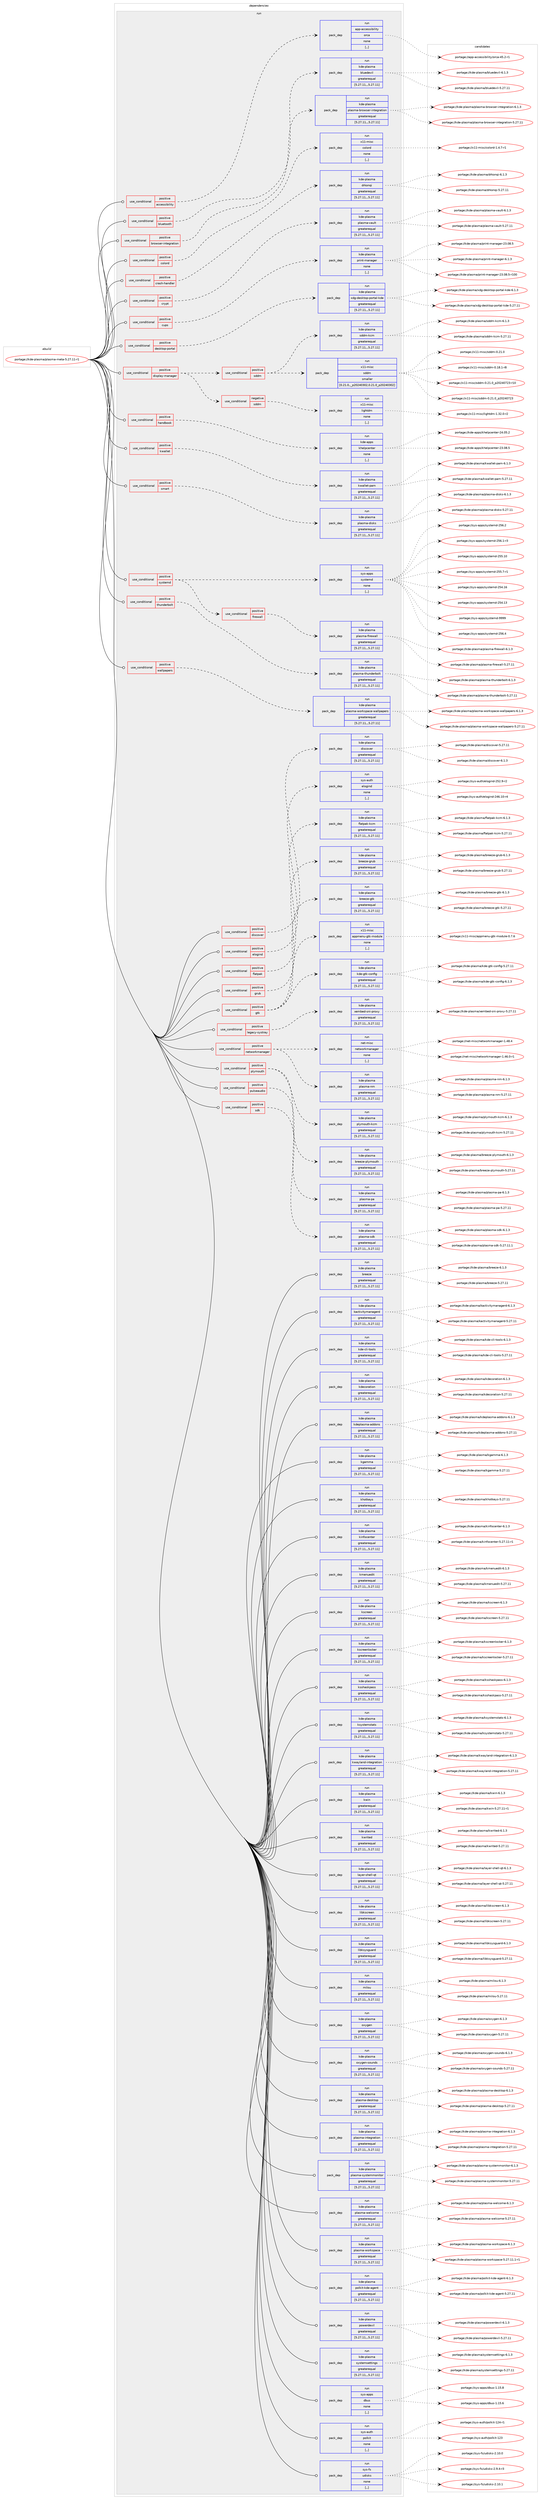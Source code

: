 digraph prolog {

# *************
# Graph options
# *************

newrank=true;
concentrate=true;
compound=true;
graph [rankdir=LR,fontname=Helvetica,fontsize=10,ranksep=1.5];#, ranksep=2.5, nodesep=0.2];
edge  [arrowhead=vee];
node  [fontname=Helvetica,fontsize=10];

# **********
# The ebuild
# **********

subgraph cluster_leftcol {
color=gray;
label=<<i>ebuild</i>>;
id [label="portage://kde-plasma/plasma-meta-5.27.11-r1", color=red, width=4, href="../kde-plasma/plasma-meta-5.27.11-r1.svg"];
}

# ****************
# The dependencies
# ****************

subgraph cluster_midcol {
color=gray;
label=<<i>dependencies</i>>;
subgraph cluster_compile {
fillcolor="#eeeeee";
style=filled;
label=<<i>compile</i>>;
}
subgraph cluster_compileandrun {
fillcolor="#eeeeee";
style=filled;
label=<<i>compile and run</i>>;
}
subgraph cluster_run {
fillcolor="#eeeeee";
style=filled;
label=<<i>run</i>>;
subgraph cond68768 {
dependency272202 [label=<<TABLE BORDER="0" CELLBORDER="1" CELLSPACING="0" CELLPADDING="4"><TR><TD ROWSPAN="3" CELLPADDING="10">use_conditional</TD></TR><TR><TD>positive</TD></TR><TR><TD>accessibility</TD></TR></TABLE>>, shape=none, color=red];
subgraph pack201257 {
dependency272203 [label=<<TABLE BORDER="0" CELLBORDER="1" CELLSPACING="0" CELLPADDING="4" WIDTH="220"><TR><TD ROWSPAN="6" CELLPADDING="30">pack_dep</TD></TR><TR><TD WIDTH="110">run</TD></TR><TR><TD>app-accessibility</TD></TR><TR><TD>orca</TD></TR><TR><TD>none</TD></TR><TR><TD>[,,]</TD></TR></TABLE>>, shape=none, color=blue];
}
dependency272202:e -> dependency272203:w [weight=20,style="dashed",arrowhead="vee"];
}
id:e -> dependency272202:w [weight=20,style="solid",arrowhead="odot"];
subgraph cond68769 {
dependency272204 [label=<<TABLE BORDER="0" CELLBORDER="1" CELLSPACING="0" CELLPADDING="4"><TR><TD ROWSPAN="3" CELLPADDING="10">use_conditional</TD></TR><TR><TD>positive</TD></TR><TR><TD>bluetooth</TD></TR></TABLE>>, shape=none, color=red];
subgraph pack201258 {
dependency272205 [label=<<TABLE BORDER="0" CELLBORDER="1" CELLSPACING="0" CELLPADDING="4" WIDTH="220"><TR><TD ROWSPAN="6" CELLPADDING="30">pack_dep</TD></TR><TR><TD WIDTH="110">run</TD></TR><TR><TD>kde-plasma</TD></TR><TR><TD>bluedevil</TD></TR><TR><TD>greaterequal</TD></TR><TR><TD>[5.27.11,,,5.27.11]</TD></TR></TABLE>>, shape=none, color=blue];
}
dependency272204:e -> dependency272205:w [weight=20,style="dashed",arrowhead="vee"];
}
id:e -> dependency272204:w [weight=20,style="solid",arrowhead="odot"];
subgraph cond68770 {
dependency272206 [label=<<TABLE BORDER="0" CELLBORDER="1" CELLSPACING="0" CELLPADDING="4"><TR><TD ROWSPAN="3" CELLPADDING="10">use_conditional</TD></TR><TR><TD>positive</TD></TR><TR><TD>browser-integration</TD></TR></TABLE>>, shape=none, color=red];
subgraph pack201259 {
dependency272207 [label=<<TABLE BORDER="0" CELLBORDER="1" CELLSPACING="0" CELLPADDING="4" WIDTH="220"><TR><TD ROWSPAN="6" CELLPADDING="30">pack_dep</TD></TR><TR><TD WIDTH="110">run</TD></TR><TR><TD>kde-plasma</TD></TR><TR><TD>plasma-browser-integration</TD></TR><TR><TD>greaterequal</TD></TR><TR><TD>[5.27.11,,,5.27.11]</TD></TR></TABLE>>, shape=none, color=blue];
}
dependency272206:e -> dependency272207:w [weight=20,style="dashed",arrowhead="vee"];
}
id:e -> dependency272206:w [weight=20,style="solid",arrowhead="odot"];
subgraph cond68771 {
dependency272208 [label=<<TABLE BORDER="0" CELLBORDER="1" CELLSPACING="0" CELLPADDING="4"><TR><TD ROWSPAN="3" CELLPADDING="10">use_conditional</TD></TR><TR><TD>positive</TD></TR><TR><TD>colord</TD></TR></TABLE>>, shape=none, color=red];
subgraph pack201260 {
dependency272209 [label=<<TABLE BORDER="0" CELLBORDER="1" CELLSPACING="0" CELLPADDING="4" WIDTH="220"><TR><TD ROWSPAN="6" CELLPADDING="30">pack_dep</TD></TR><TR><TD WIDTH="110">run</TD></TR><TR><TD>x11-misc</TD></TR><TR><TD>colord</TD></TR><TR><TD>none</TD></TR><TR><TD>[,,]</TD></TR></TABLE>>, shape=none, color=blue];
}
dependency272208:e -> dependency272209:w [weight=20,style="dashed",arrowhead="vee"];
}
id:e -> dependency272208:w [weight=20,style="solid",arrowhead="odot"];
subgraph cond68772 {
dependency272210 [label=<<TABLE BORDER="0" CELLBORDER="1" CELLSPACING="0" CELLPADDING="4"><TR><TD ROWSPAN="3" CELLPADDING="10">use_conditional</TD></TR><TR><TD>positive</TD></TR><TR><TD>crash-handler</TD></TR></TABLE>>, shape=none, color=red];
subgraph pack201261 {
dependency272211 [label=<<TABLE BORDER="0" CELLBORDER="1" CELLSPACING="0" CELLPADDING="4" WIDTH="220"><TR><TD ROWSPAN="6" CELLPADDING="30">pack_dep</TD></TR><TR><TD WIDTH="110">run</TD></TR><TR><TD>kde-plasma</TD></TR><TR><TD>drkonqi</TD></TR><TR><TD>greaterequal</TD></TR><TR><TD>[5.27.11,,,5.27.11]</TD></TR></TABLE>>, shape=none, color=blue];
}
dependency272210:e -> dependency272211:w [weight=20,style="dashed",arrowhead="vee"];
}
id:e -> dependency272210:w [weight=20,style="solid",arrowhead="odot"];
subgraph cond68773 {
dependency272212 [label=<<TABLE BORDER="0" CELLBORDER="1" CELLSPACING="0" CELLPADDING="4"><TR><TD ROWSPAN="3" CELLPADDING="10">use_conditional</TD></TR><TR><TD>positive</TD></TR><TR><TD>crypt</TD></TR></TABLE>>, shape=none, color=red];
subgraph pack201262 {
dependency272213 [label=<<TABLE BORDER="0" CELLBORDER="1" CELLSPACING="0" CELLPADDING="4" WIDTH="220"><TR><TD ROWSPAN="6" CELLPADDING="30">pack_dep</TD></TR><TR><TD WIDTH="110">run</TD></TR><TR><TD>kde-plasma</TD></TR><TR><TD>plasma-vault</TD></TR><TR><TD>greaterequal</TD></TR><TR><TD>[5.27.11,,,5.27.11]</TD></TR></TABLE>>, shape=none, color=blue];
}
dependency272212:e -> dependency272213:w [weight=20,style="dashed",arrowhead="vee"];
}
id:e -> dependency272212:w [weight=20,style="solid",arrowhead="odot"];
subgraph cond68774 {
dependency272214 [label=<<TABLE BORDER="0" CELLBORDER="1" CELLSPACING="0" CELLPADDING="4"><TR><TD ROWSPAN="3" CELLPADDING="10">use_conditional</TD></TR><TR><TD>positive</TD></TR><TR><TD>cups</TD></TR></TABLE>>, shape=none, color=red];
subgraph pack201263 {
dependency272215 [label=<<TABLE BORDER="0" CELLBORDER="1" CELLSPACING="0" CELLPADDING="4" WIDTH="220"><TR><TD ROWSPAN="6" CELLPADDING="30">pack_dep</TD></TR><TR><TD WIDTH="110">run</TD></TR><TR><TD>kde-plasma</TD></TR><TR><TD>print-manager</TD></TR><TR><TD>none</TD></TR><TR><TD>[,,]</TD></TR></TABLE>>, shape=none, color=blue];
}
dependency272214:e -> dependency272215:w [weight=20,style="dashed",arrowhead="vee"];
}
id:e -> dependency272214:w [weight=20,style="solid",arrowhead="odot"];
subgraph cond68775 {
dependency272216 [label=<<TABLE BORDER="0" CELLBORDER="1" CELLSPACING="0" CELLPADDING="4"><TR><TD ROWSPAN="3" CELLPADDING="10">use_conditional</TD></TR><TR><TD>positive</TD></TR><TR><TD>desktop-portal</TD></TR></TABLE>>, shape=none, color=red];
subgraph pack201264 {
dependency272217 [label=<<TABLE BORDER="0" CELLBORDER="1" CELLSPACING="0" CELLPADDING="4" WIDTH="220"><TR><TD ROWSPAN="6" CELLPADDING="30">pack_dep</TD></TR><TR><TD WIDTH="110">run</TD></TR><TR><TD>kde-plasma</TD></TR><TR><TD>xdg-desktop-portal-kde</TD></TR><TR><TD>greaterequal</TD></TR><TR><TD>[5.27.11,,,5.27.11]</TD></TR></TABLE>>, shape=none, color=blue];
}
dependency272216:e -> dependency272217:w [weight=20,style="dashed",arrowhead="vee"];
}
id:e -> dependency272216:w [weight=20,style="solid",arrowhead="odot"];
subgraph cond68776 {
dependency272218 [label=<<TABLE BORDER="0" CELLBORDER="1" CELLSPACING="0" CELLPADDING="4"><TR><TD ROWSPAN="3" CELLPADDING="10">use_conditional</TD></TR><TR><TD>positive</TD></TR><TR><TD>discover</TD></TR></TABLE>>, shape=none, color=red];
subgraph pack201265 {
dependency272219 [label=<<TABLE BORDER="0" CELLBORDER="1" CELLSPACING="0" CELLPADDING="4" WIDTH="220"><TR><TD ROWSPAN="6" CELLPADDING="30">pack_dep</TD></TR><TR><TD WIDTH="110">run</TD></TR><TR><TD>kde-plasma</TD></TR><TR><TD>discover</TD></TR><TR><TD>greaterequal</TD></TR><TR><TD>[5.27.11,,,5.27.11]</TD></TR></TABLE>>, shape=none, color=blue];
}
dependency272218:e -> dependency272219:w [weight=20,style="dashed",arrowhead="vee"];
}
id:e -> dependency272218:w [weight=20,style="solid",arrowhead="odot"];
subgraph cond68777 {
dependency272220 [label=<<TABLE BORDER="0" CELLBORDER="1" CELLSPACING="0" CELLPADDING="4"><TR><TD ROWSPAN="3" CELLPADDING="10">use_conditional</TD></TR><TR><TD>positive</TD></TR><TR><TD>display-manager</TD></TR></TABLE>>, shape=none, color=red];
subgraph cond68778 {
dependency272221 [label=<<TABLE BORDER="0" CELLBORDER="1" CELLSPACING="0" CELLPADDING="4"><TR><TD ROWSPAN="3" CELLPADDING="10">use_conditional</TD></TR><TR><TD>positive</TD></TR><TR><TD>sddm</TD></TR></TABLE>>, shape=none, color=red];
subgraph pack201266 {
dependency272222 [label=<<TABLE BORDER="0" CELLBORDER="1" CELLSPACING="0" CELLPADDING="4" WIDTH="220"><TR><TD ROWSPAN="6" CELLPADDING="30">pack_dep</TD></TR><TR><TD WIDTH="110">run</TD></TR><TR><TD>kde-plasma</TD></TR><TR><TD>sddm-kcm</TD></TR><TR><TD>greaterequal</TD></TR><TR><TD>[5.27.11,,,5.27.11]</TD></TR></TABLE>>, shape=none, color=blue];
}
dependency272221:e -> dependency272222:w [weight=20,style="dashed",arrowhead="vee"];
subgraph pack201267 {
dependency272223 [label=<<TABLE BORDER="0" CELLBORDER="1" CELLSPACING="0" CELLPADDING="4" WIDTH="220"><TR><TD ROWSPAN="6" CELLPADDING="30">pack_dep</TD></TR><TR><TD WIDTH="110">run</TD></TR><TR><TD>x11-misc</TD></TR><TR><TD>sddm</TD></TR><TR><TD>smaller</TD></TR><TR><TD>[0.21.0,,_p20240302,0.21.0_p20240302]</TD></TR></TABLE>>, shape=none, color=blue];
}
dependency272221:e -> dependency272223:w [weight=20,style="dashed",arrowhead="vee"];
}
dependency272220:e -> dependency272221:w [weight=20,style="dashed",arrowhead="vee"];
subgraph cond68779 {
dependency272224 [label=<<TABLE BORDER="0" CELLBORDER="1" CELLSPACING="0" CELLPADDING="4"><TR><TD ROWSPAN="3" CELLPADDING="10">use_conditional</TD></TR><TR><TD>negative</TD></TR><TR><TD>sddm</TD></TR></TABLE>>, shape=none, color=red];
subgraph pack201268 {
dependency272225 [label=<<TABLE BORDER="0" CELLBORDER="1" CELLSPACING="0" CELLPADDING="4" WIDTH="220"><TR><TD ROWSPAN="6" CELLPADDING="30">pack_dep</TD></TR><TR><TD WIDTH="110">run</TD></TR><TR><TD>x11-misc</TD></TR><TR><TD>lightdm</TD></TR><TR><TD>none</TD></TR><TR><TD>[,,]</TD></TR></TABLE>>, shape=none, color=blue];
}
dependency272224:e -> dependency272225:w [weight=20,style="dashed",arrowhead="vee"];
}
dependency272220:e -> dependency272224:w [weight=20,style="dashed",arrowhead="vee"];
}
id:e -> dependency272220:w [weight=20,style="solid",arrowhead="odot"];
subgraph cond68780 {
dependency272226 [label=<<TABLE BORDER="0" CELLBORDER="1" CELLSPACING="0" CELLPADDING="4"><TR><TD ROWSPAN="3" CELLPADDING="10">use_conditional</TD></TR><TR><TD>positive</TD></TR><TR><TD>elogind</TD></TR></TABLE>>, shape=none, color=red];
subgraph pack201269 {
dependency272227 [label=<<TABLE BORDER="0" CELLBORDER="1" CELLSPACING="0" CELLPADDING="4" WIDTH="220"><TR><TD ROWSPAN="6" CELLPADDING="30">pack_dep</TD></TR><TR><TD WIDTH="110">run</TD></TR><TR><TD>sys-auth</TD></TR><TR><TD>elogind</TD></TR><TR><TD>none</TD></TR><TR><TD>[,,]</TD></TR></TABLE>>, shape=none, color=blue];
}
dependency272226:e -> dependency272227:w [weight=20,style="dashed",arrowhead="vee"];
}
id:e -> dependency272226:w [weight=20,style="solid",arrowhead="odot"];
subgraph cond68781 {
dependency272228 [label=<<TABLE BORDER="0" CELLBORDER="1" CELLSPACING="0" CELLPADDING="4"><TR><TD ROWSPAN="3" CELLPADDING="10">use_conditional</TD></TR><TR><TD>positive</TD></TR><TR><TD>flatpak</TD></TR></TABLE>>, shape=none, color=red];
subgraph pack201270 {
dependency272229 [label=<<TABLE BORDER="0" CELLBORDER="1" CELLSPACING="0" CELLPADDING="4" WIDTH="220"><TR><TD ROWSPAN="6" CELLPADDING="30">pack_dep</TD></TR><TR><TD WIDTH="110">run</TD></TR><TR><TD>kde-plasma</TD></TR><TR><TD>flatpak-kcm</TD></TR><TR><TD>greaterequal</TD></TR><TR><TD>[5.27.11,,,5.27.11]</TD></TR></TABLE>>, shape=none, color=blue];
}
dependency272228:e -> dependency272229:w [weight=20,style="dashed",arrowhead="vee"];
}
id:e -> dependency272228:w [weight=20,style="solid",arrowhead="odot"];
subgraph cond68782 {
dependency272230 [label=<<TABLE BORDER="0" CELLBORDER="1" CELLSPACING="0" CELLPADDING="4"><TR><TD ROWSPAN="3" CELLPADDING="10">use_conditional</TD></TR><TR><TD>positive</TD></TR><TR><TD>grub</TD></TR></TABLE>>, shape=none, color=red];
subgraph pack201271 {
dependency272231 [label=<<TABLE BORDER="0" CELLBORDER="1" CELLSPACING="0" CELLPADDING="4" WIDTH="220"><TR><TD ROWSPAN="6" CELLPADDING="30">pack_dep</TD></TR><TR><TD WIDTH="110">run</TD></TR><TR><TD>kde-plasma</TD></TR><TR><TD>breeze-grub</TD></TR><TR><TD>greaterequal</TD></TR><TR><TD>[5.27.11,,,5.27.11]</TD></TR></TABLE>>, shape=none, color=blue];
}
dependency272230:e -> dependency272231:w [weight=20,style="dashed",arrowhead="vee"];
}
id:e -> dependency272230:w [weight=20,style="solid",arrowhead="odot"];
subgraph cond68783 {
dependency272232 [label=<<TABLE BORDER="0" CELLBORDER="1" CELLSPACING="0" CELLPADDING="4"><TR><TD ROWSPAN="3" CELLPADDING="10">use_conditional</TD></TR><TR><TD>positive</TD></TR><TR><TD>gtk</TD></TR></TABLE>>, shape=none, color=red];
subgraph pack201272 {
dependency272233 [label=<<TABLE BORDER="0" CELLBORDER="1" CELLSPACING="0" CELLPADDING="4" WIDTH="220"><TR><TD ROWSPAN="6" CELLPADDING="30">pack_dep</TD></TR><TR><TD WIDTH="110">run</TD></TR><TR><TD>kde-plasma</TD></TR><TR><TD>breeze-gtk</TD></TR><TR><TD>greaterequal</TD></TR><TR><TD>[5.27.11,,,5.27.11]</TD></TR></TABLE>>, shape=none, color=blue];
}
dependency272232:e -> dependency272233:w [weight=20,style="dashed",arrowhead="vee"];
subgraph pack201273 {
dependency272234 [label=<<TABLE BORDER="0" CELLBORDER="1" CELLSPACING="0" CELLPADDING="4" WIDTH="220"><TR><TD ROWSPAN="6" CELLPADDING="30">pack_dep</TD></TR><TR><TD WIDTH="110">run</TD></TR><TR><TD>kde-plasma</TD></TR><TR><TD>kde-gtk-config</TD></TR><TR><TD>greaterequal</TD></TR><TR><TD>[5.27.11,,,5.27.11]</TD></TR></TABLE>>, shape=none, color=blue];
}
dependency272232:e -> dependency272234:w [weight=20,style="dashed",arrowhead="vee"];
subgraph pack201274 {
dependency272235 [label=<<TABLE BORDER="0" CELLBORDER="1" CELLSPACING="0" CELLPADDING="4" WIDTH="220"><TR><TD ROWSPAN="6" CELLPADDING="30">pack_dep</TD></TR><TR><TD WIDTH="110">run</TD></TR><TR><TD>x11-misc</TD></TR><TR><TD>appmenu-gtk-module</TD></TR><TR><TD>none</TD></TR><TR><TD>[,,]</TD></TR></TABLE>>, shape=none, color=blue];
}
dependency272232:e -> dependency272235:w [weight=20,style="dashed",arrowhead="vee"];
}
id:e -> dependency272232:w [weight=20,style="solid",arrowhead="odot"];
subgraph cond68784 {
dependency272236 [label=<<TABLE BORDER="0" CELLBORDER="1" CELLSPACING="0" CELLPADDING="4"><TR><TD ROWSPAN="3" CELLPADDING="10">use_conditional</TD></TR><TR><TD>positive</TD></TR><TR><TD>handbook</TD></TR></TABLE>>, shape=none, color=red];
subgraph pack201275 {
dependency272237 [label=<<TABLE BORDER="0" CELLBORDER="1" CELLSPACING="0" CELLPADDING="4" WIDTH="220"><TR><TD ROWSPAN="6" CELLPADDING="30">pack_dep</TD></TR><TR><TD WIDTH="110">run</TD></TR><TR><TD>kde-apps</TD></TR><TR><TD>khelpcenter</TD></TR><TR><TD>none</TD></TR><TR><TD>[,,]</TD></TR></TABLE>>, shape=none, color=blue];
}
dependency272236:e -> dependency272237:w [weight=20,style="dashed",arrowhead="vee"];
}
id:e -> dependency272236:w [weight=20,style="solid",arrowhead="odot"];
subgraph cond68785 {
dependency272238 [label=<<TABLE BORDER="0" CELLBORDER="1" CELLSPACING="0" CELLPADDING="4"><TR><TD ROWSPAN="3" CELLPADDING="10">use_conditional</TD></TR><TR><TD>positive</TD></TR><TR><TD>kwallet</TD></TR></TABLE>>, shape=none, color=red];
subgraph pack201276 {
dependency272239 [label=<<TABLE BORDER="0" CELLBORDER="1" CELLSPACING="0" CELLPADDING="4" WIDTH="220"><TR><TD ROWSPAN="6" CELLPADDING="30">pack_dep</TD></TR><TR><TD WIDTH="110">run</TD></TR><TR><TD>kde-plasma</TD></TR><TR><TD>kwallet-pam</TD></TR><TR><TD>greaterequal</TD></TR><TR><TD>[5.27.11,,,5.27.11]</TD></TR></TABLE>>, shape=none, color=blue];
}
dependency272238:e -> dependency272239:w [weight=20,style="dashed",arrowhead="vee"];
}
id:e -> dependency272238:w [weight=20,style="solid",arrowhead="odot"];
subgraph cond68786 {
dependency272240 [label=<<TABLE BORDER="0" CELLBORDER="1" CELLSPACING="0" CELLPADDING="4"><TR><TD ROWSPAN="3" CELLPADDING="10">use_conditional</TD></TR><TR><TD>positive</TD></TR><TR><TD>legacy-systray</TD></TR></TABLE>>, shape=none, color=red];
subgraph pack201277 {
dependency272241 [label=<<TABLE BORDER="0" CELLBORDER="1" CELLSPACING="0" CELLPADDING="4" WIDTH="220"><TR><TD ROWSPAN="6" CELLPADDING="30">pack_dep</TD></TR><TR><TD WIDTH="110">run</TD></TR><TR><TD>kde-plasma</TD></TR><TR><TD>xembed-sni-proxy</TD></TR><TR><TD>greaterequal</TD></TR><TR><TD>[5.27.11,,,5.27.11]</TD></TR></TABLE>>, shape=none, color=blue];
}
dependency272240:e -> dependency272241:w [weight=20,style="dashed",arrowhead="vee"];
}
id:e -> dependency272240:w [weight=20,style="solid",arrowhead="odot"];
subgraph cond68787 {
dependency272242 [label=<<TABLE BORDER="0" CELLBORDER="1" CELLSPACING="0" CELLPADDING="4"><TR><TD ROWSPAN="3" CELLPADDING="10">use_conditional</TD></TR><TR><TD>positive</TD></TR><TR><TD>networkmanager</TD></TR></TABLE>>, shape=none, color=red];
subgraph pack201278 {
dependency272243 [label=<<TABLE BORDER="0" CELLBORDER="1" CELLSPACING="0" CELLPADDING="4" WIDTH="220"><TR><TD ROWSPAN="6" CELLPADDING="30">pack_dep</TD></TR><TR><TD WIDTH="110">run</TD></TR><TR><TD>kde-plasma</TD></TR><TR><TD>plasma-nm</TD></TR><TR><TD>greaterequal</TD></TR><TR><TD>[5.27.11,,,5.27.11]</TD></TR></TABLE>>, shape=none, color=blue];
}
dependency272242:e -> dependency272243:w [weight=20,style="dashed",arrowhead="vee"];
subgraph pack201279 {
dependency272244 [label=<<TABLE BORDER="0" CELLBORDER="1" CELLSPACING="0" CELLPADDING="4" WIDTH="220"><TR><TD ROWSPAN="6" CELLPADDING="30">pack_dep</TD></TR><TR><TD WIDTH="110">run</TD></TR><TR><TD>net-misc</TD></TR><TR><TD>networkmanager</TD></TR><TR><TD>none</TD></TR><TR><TD>[,,]</TD></TR></TABLE>>, shape=none, color=blue];
}
dependency272242:e -> dependency272244:w [weight=20,style="dashed",arrowhead="vee"];
}
id:e -> dependency272242:w [weight=20,style="solid",arrowhead="odot"];
subgraph cond68788 {
dependency272245 [label=<<TABLE BORDER="0" CELLBORDER="1" CELLSPACING="0" CELLPADDING="4"><TR><TD ROWSPAN="3" CELLPADDING="10">use_conditional</TD></TR><TR><TD>positive</TD></TR><TR><TD>plymouth</TD></TR></TABLE>>, shape=none, color=red];
subgraph pack201280 {
dependency272246 [label=<<TABLE BORDER="0" CELLBORDER="1" CELLSPACING="0" CELLPADDING="4" WIDTH="220"><TR><TD ROWSPAN="6" CELLPADDING="30">pack_dep</TD></TR><TR><TD WIDTH="110">run</TD></TR><TR><TD>kde-plasma</TD></TR><TR><TD>breeze-plymouth</TD></TR><TR><TD>greaterequal</TD></TR><TR><TD>[5.27.11,,,5.27.11]</TD></TR></TABLE>>, shape=none, color=blue];
}
dependency272245:e -> dependency272246:w [weight=20,style="dashed",arrowhead="vee"];
subgraph pack201281 {
dependency272247 [label=<<TABLE BORDER="0" CELLBORDER="1" CELLSPACING="0" CELLPADDING="4" WIDTH="220"><TR><TD ROWSPAN="6" CELLPADDING="30">pack_dep</TD></TR><TR><TD WIDTH="110">run</TD></TR><TR><TD>kde-plasma</TD></TR><TR><TD>plymouth-kcm</TD></TR><TR><TD>greaterequal</TD></TR><TR><TD>[5.27.11,,,5.27.11]</TD></TR></TABLE>>, shape=none, color=blue];
}
dependency272245:e -> dependency272247:w [weight=20,style="dashed",arrowhead="vee"];
}
id:e -> dependency272245:w [weight=20,style="solid",arrowhead="odot"];
subgraph cond68789 {
dependency272248 [label=<<TABLE BORDER="0" CELLBORDER="1" CELLSPACING="0" CELLPADDING="4"><TR><TD ROWSPAN="3" CELLPADDING="10">use_conditional</TD></TR><TR><TD>positive</TD></TR><TR><TD>pulseaudio</TD></TR></TABLE>>, shape=none, color=red];
subgraph pack201282 {
dependency272249 [label=<<TABLE BORDER="0" CELLBORDER="1" CELLSPACING="0" CELLPADDING="4" WIDTH="220"><TR><TD ROWSPAN="6" CELLPADDING="30">pack_dep</TD></TR><TR><TD WIDTH="110">run</TD></TR><TR><TD>kde-plasma</TD></TR><TR><TD>plasma-pa</TD></TR><TR><TD>greaterequal</TD></TR><TR><TD>[5.27.11,,,5.27.11]</TD></TR></TABLE>>, shape=none, color=blue];
}
dependency272248:e -> dependency272249:w [weight=20,style="dashed",arrowhead="vee"];
}
id:e -> dependency272248:w [weight=20,style="solid",arrowhead="odot"];
subgraph cond68790 {
dependency272250 [label=<<TABLE BORDER="0" CELLBORDER="1" CELLSPACING="0" CELLPADDING="4"><TR><TD ROWSPAN="3" CELLPADDING="10">use_conditional</TD></TR><TR><TD>positive</TD></TR><TR><TD>sdk</TD></TR></TABLE>>, shape=none, color=red];
subgraph pack201283 {
dependency272251 [label=<<TABLE BORDER="0" CELLBORDER="1" CELLSPACING="0" CELLPADDING="4" WIDTH="220"><TR><TD ROWSPAN="6" CELLPADDING="30">pack_dep</TD></TR><TR><TD WIDTH="110">run</TD></TR><TR><TD>kde-plasma</TD></TR><TR><TD>plasma-sdk</TD></TR><TR><TD>greaterequal</TD></TR><TR><TD>[5.27.11,,,5.27.11]</TD></TR></TABLE>>, shape=none, color=blue];
}
dependency272250:e -> dependency272251:w [weight=20,style="dashed",arrowhead="vee"];
}
id:e -> dependency272250:w [weight=20,style="solid",arrowhead="odot"];
subgraph cond68791 {
dependency272252 [label=<<TABLE BORDER="0" CELLBORDER="1" CELLSPACING="0" CELLPADDING="4"><TR><TD ROWSPAN="3" CELLPADDING="10">use_conditional</TD></TR><TR><TD>positive</TD></TR><TR><TD>smart</TD></TR></TABLE>>, shape=none, color=red];
subgraph pack201284 {
dependency272253 [label=<<TABLE BORDER="0" CELLBORDER="1" CELLSPACING="0" CELLPADDING="4" WIDTH="220"><TR><TD ROWSPAN="6" CELLPADDING="30">pack_dep</TD></TR><TR><TD WIDTH="110">run</TD></TR><TR><TD>kde-plasma</TD></TR><TR><TD>plasma-disks</TD></TR><TR><TD>greaterequal</TD></TR><TR><TD>[5.27.11,,,5.27.11]</TD></TR></TABLE>>, shape=none, color=blue];
}
dependency272252:e -> dependency272253:w [weight=20,style="dashed",arrowhead="vee"];
}
id:e -> dependency272252:w [weight=20,style="solid",arrowhead="odot"];
subgraph cond68792 {
dependency272254 [label=<<TABLE BORDER="0" CELLBORDER="1" CELLSPACING="0" CELLPADDING="4"><TR><TD ROWSPAN="3" CELLPADDING="10">use_conditional</TD></TR><TR><TD>positive</TD></TR><TR><TD>systemd</TD></TR></TABLE>>, shape=none, color=red];
subgraph pack201285 {
dependency272255 [label=<<TABLE BORDER="0" CELLBORDER="1" CELLSPACING="0" CELLPADDING="4" WIDTH="220"><TR><TD ROWSPAN="6" CELLPADDING="30">pack_dep</TD></TR><TR><TD WIDTH="110">run</TD></TR><TR><TD>sys-apps</TD></TR><TR><TD>systemd</TD></TR><TR><TD>none</TD></TR><TR><TD>[,,]</TD></TR></TABLE>>, shape=none, color=blue];
}
dependency272254:e -> dependency272255:w [weight=20,style="dashed",arrowhead="vee"];
subgraph cond68793 {
dependency272256 [label=<<TABLE BORDER="0" CELLBORDER="1" CELLSPACING="0" CELLPADDING="4"><TR><TD ROWSPAN="3" CELLPADDING="10">use_conditional</TD></TR><TR><TD>positive</TD></TR><TR><TD>firewall</TD></TR></TABLE>>, shape=none, color=red];
subgraph pack201286 {
dependency272257 [label=<<TABLE BORDER="0" CELLBORDER="1" CELLSPACING="0" CELLPADDING="4" WIDTH="220"><TR><TD ROWSPAN="6" CELLPADDING="30">pack_dep</TD></TR><TR><TD WIDTH="110">run</TD></TR><TR><TD>kde-plasma</TD></TR><TR><TD>plasma-firewall</TD></TR><TR><TD>greaterequal</TD></TR><TR><TD>[5.27.11,,,5.27.11]</TD></TR></TABLE>>, shape=none, color=blue];
}
dependency272256:e -> dependency272257:w [weight=20,style="dashed",arrowhead="vee"];
}
dependency272254:e -> dependency272256:w [weight=20,style="dashed",arrowhead="vee"];
}
id:e -> dependency272254:w [weight=20,style="solid",arrowhead="odot"];
subgraph cond68794 {
dependency272258 [label=<<TABLE BORDER="0" CELLBORDER="1" CELLSPACING="0" CELLPADDING="4"><TR><TD ROWSPAN="3" CELLPADDING="10">use_conditional</TD></TR><TR><TD>positive</TD></TR><TR><TD>thunderbolt</TD></TR></TABLE>>, shape=none, color=red];
subgraph pack201287 {
dependency272259 [label=<<TABLE BORDER="0" CELLBORDER="1" CELLSPACING="0" CELLPADDING="4" WIDTH="220"><TR><TD ROWSPAN="6" CELLPADDING="30">pack_dep</TD></TR><TR><TD WIDTH="110">run</TD></TR><TR><TD>kde-plasma</TD></TR><TR><TD>plasma-thunderbolt</TD></TR><TR><TD>greaterequal</TD></TR><TR><TD>[5.27.11,,,5.27.11]</TD></TR></TABLE>>, shape=none, color=blue];
}
dependency272258:e -> dependency272259:w [weight=20,style="dashed",arrowhead="vee"];
}
id:e -> dependency272258:w [weight=20,style="solid",arrowhead="odot"];
subgraph cond68795 {
dependency272260 [label=<<TABLE BORDER="0" CELLBORDER="1" CELLSPACING="0" CELLPADDING="4"><TR><TD ROWSPAN="3" CELLPADDING="10">use_conditional</TD></TR><TR><TD>positive</TD></TR><TR><TD>wallpapers</TD></TR></TABLE>>, shape=none, color=red];
subgraph pack201288 {
dependency272261 [label=<<TABLE BORDER="0" CELLBORDER="1" CELLSPACING="0" CELLPADDING="4" WIDTH="220"><TR><TD ROWSPAN="6" CELLPADDING="30">pack_dep</TD></TR><TR><TD WIDTH="110">run</TD></TR><TR><TD>kde-plasma</TD></TR><TR><TD>plasma-workspace-wallpapers</TD></TR><TR><TD>greaterequal</TD></TR><TR><TD>[5.27.11,,,5.27.11]</TD></TR></TABLE>>, shape=none, color=blue];
}
dependency272260:e -> dependency272261:w [weight=20,style="dashed",arrowhead="vee"];
}
id:e -> dependency272260:w [weight=20,style="solid",arrowhead="odot"];
subgraph pack201289 {
dependency272262 [label=<<TABLE BORDER="0" CELLBORDER="1" CELLSPACING="0" CELLPADDING="4" WIDTH="220"><TR><TD ROWSPAN="6" CELLPADDING="30">pack_dep</TD></TR><TR><TD WIDTH="110">run</TD></TR><TR><TD>kde-plasma</TD></TR><TR><TD>breeze</TD></TR><TR><TD>greaterequal</TD></TR><TR><TD>[5.27.11,,,5.27.11]</TD></TR></TABLE>>, shape=none, color=blue];
}
id:e -> dependency272262:w [weight=20,style="solid",arrowhead="odot"];
subgraph pack201290 {
dependency272263 [label=<<TABLE BORDER="0" CELLBORDER="1" CELLSPACING="0" CELLPADDING="4" WIDTH="220"><TR><TD ROWSPAN="6" CELLPADDING="30">pack_dep</TD></TR><TR><TD WIDTH="110">run</TD></TR><TR><TD>kde-plasma</TD></TR><TR><TD>kactivitymanagerd</TD></TR><TR><TD>greaterequal</TD></TR><TR><TD>[5.27.11,,,5.27.11]</TD></TR></TABLE>>, shape=none, color=blue];
}
id:e -> dependency272263:w [weight=20,style="solid",arrowhead="odot"];
subgraph pack201291 {
dependency272264 [label=<<TABLE BORDER="0" CELLBORDER="1" CELLSPACING="0" CELLPADDING="4" WIDTH="220"><TR><TD ROWSPAN="6" CELLPADDING="30">pack_dep</TD></TR><TR><TD WIDTH="110">run</TD></TR><TR><TD>kde-plasma</TD></TR><TR><TD>kde-cli-tools</TD></TR><TR><TD>greaterequal</TD></TR><TR><TD>[5.27.11,,,5.27.11]</TD></TR></TABLE>>, shape=none, color=blue];
}
id:e -> dependency272264:w [weight=20,style="solid",arrowhead="odot"];
subgraph pack201292 {
dependency272265 [label=<<TABLE BORDER="0" CELLBORDER="1" CELLSPACING="0" CELLPADDING="4" WIDTH="220"><TR><TD ROWSPAN="6" CELLPADDING="30">pack_dep</TD></TR><TR><TD WIDTH="110">run</TD></TR><TR><TD>kde-plasma</TD></TR><TR><TD>kdecoration</TD></TR><TR><TD>greaterequal</TD></TR><TR><TD>[5.27.11,,,5.27.11]</TD></TR></TABLE>>, shape=none, color=blue];
}
id:e -> dependency272265:w [weight=20,style="solid",arrowhead="odot"];
subgraph pack201293 {
dependency272266 [label=<<TABLE BORDER="0" CELLBORDER="1" CELLSPACING="0" CELLPADDING="4" WIDTH="220"><TR><TD ROWSPAN="6" CELLPADDING="30">pack_dep</TD></TR><TR><TD WIDTH="110">run</TD></TR><TR><TD>kde-plasma</TD></TR><TR><TD>kdeplasma-addons</TD></TR><TR><TD>greaterequal</TD></TR><TR><TD>[5.27.11,,,5.27.11]</TD></TR></TABLE>>, shape=none, color=blue];
}
id:e -> dependency272266:w [weight=20,style="solid",arrowhead="odot"];
subgraph pack201294 {
dependency272267 [label=<<TABLE BORDER="0" CELLBORDER="1" CELLSPACING="0" CELLPADDING="4" WIDTH="220"><TR><TD ROWSPAN="6" CELLPADDING="30">pack_dep</TD></TR><TR><TD WIDTH="110">run</TD></TR><TR><TD>kde-plasma</TD></TR><TR><TD>kgamma</TD></TR><TR><TD>greaterequal</TD></TR><TR><TD>[5.27.11,,,5.27.11]</TD></TR></TABLE>>, shape=none, color=blue];
}
id:e -> dependency272267:w [weight=20,style="solid",arrowhead="odot"];
subgraph pack201295 {
dependency272268 [label=<<TABLE BORDER="0" CELLBORDER="1" CELLSPACING="0" CELLPADDING="4" WIDTH="220"><TR><TD ROWSPAN="6" CELLPADDING="30">pack_dep</TD></TR><TR><TD WIDTH="110">run</TD></TR><TR><TD>kde-plasma</TD></TR><TR><TD>khotkeys</TD></TR><TR><TD>greaterequal</TD></TR><TR><TD>[5.27.11,,,5.27.11]</TD></TR></TABLE>>, shape=none, color=blue];
}
id:e -> dependency272268:w [weight=20,style="solid",arrowhead="odot"];
subgraph pack201296 {
dependency272269 [label=<<TABLE BORDER="0" CELLBORDER="1" CELLSPACING="0" CELLPADDING="4" WIDTH="220"><TR><TD ROWSPAN="6" CELLPADDING="30">pack_dep</TD></TR><TR><TD WIDTH="110">run</TD></TR><TR><TD>kde-plasma</TD></TR><TR><TD>kinfocenter</TD></TR><TR><TD>greaterequal</TD></TR><TR><TD>[5.27.11,,,5.27.11]</TD></TR></TABLE>>, shape=none, color=blue];
}
id:e -> dependency272269:w [weight=20,style="solid",arrowhead="odot"];
subgraph pack201297 {
dependency272270 [label=<<TABLE BORDER="0" CELLBORDER="1" CELLSPACING="0" CELLPADDING="4" WIDTH="220"><TR><TD ROWSPAN="6" CELLPADDING="30">pack_dep</TD></TR><TR><TD WIDTH="110">run</TD></TR><TR><TD>kde-plasma</TD></TR><TR><TD>kmenuedit</TD></TR><TR><TD>greaterequal</TD></TR><TR><TD>[5.27.11,,,5.27.11]</TD></TR></TABLE>>, shape=none, color=blue];
}
id:e -> dependency272270:w [weight=20,style="solid",arrowhead="odot"];
subgraph pack201298 {
dependency272271 [label=<<TABLE BORDER="0" CELLBORDER="1" CELLSPACING="0" CELLPADDING="4" WIDTH="220"><TR><TD ROWSPAN="6" CELLPADDING="30">pack_dep</TD></TR><TR><TD WIDTH="110">run</TD></TR><TR><TD>kde-plasma</TD></TR><TR><TD>kscreen</TD></TR><TR><TD>greaterequal</TD></TR><TR><TD>[5.27.11,,,5.27.11]</TD></TR></TABLE>>, shape=none, color=blue];
}
id:e -> dependency272271:w [weight=20,style="solid",arrowhead="odot"];
subgraph pack201299 {
dependency272272 [label=<<TABLE BORDER="0" CELLBORDER="1" CELLSPACING="0" CELLPADDING="4" WIDTH="220"><TR><TD ROWSPAN="6" CELLPADDING="30">pack_dep</TD></TR><TR><TD WIDTH="110">run</TD></TR><TR><TD>kde-plasma</TD></TR><TR><TD>kscreenlocker</TD></TR><TR><TD>greaterequal</TD></TR><TR><TD>[5.27.11,,,5.27.11]</TD></TR></TABLE>>, shape=none, color=blue];
}
id:e -> dependency272272:w [weight=20,style="solid",arrowhead="odot"];
subgraph pack201300 {
dependency272273 [label=<<TABLE BORDER="0" CELLBORDER="1" CELLSPACING="0" CELLPADDING="4" WIDTH="220"><TR><TD ROWSPAN="6" CELLPADDING="30">pack_dep</TD></TR><TR><TD WIDTH="110">run</TD></TR><TR><TD>kde-plasma</TD></TR><TR><TD>ksshaskpass</TD></TR><TR><TD>greaterequal</TD></TR><TR><TD>[5.27.11,,,5.27.11]</TD></TR></TABLE>>, shape=none, color=blue];
}
id:e -> dependency272273:w [weight=20,style="solid",arrowhead="odot"];
subgraph pack201301 {
dependency272274 [label=<<TABLE BORDER="0" CELLBORDER="1" CELLSPACING="0" CELLPADDING="4" WIDTH="220"><TR><TD ROWSPAN="6" CELLPADDING="30">pack_dep</TD></TR><TR><TD WIDTH="110">run</TD></TR><TR><TD>kde-plasma</TD></TR><TR><TD>ksystemstats</TD></TR><TR><TD>greaterequal</TD></TR><TR><TD>[5.27.11,,,5.27.11]</TD></TR></TABLE>>, shape=none, color=blue];
}
id:e -> dependency272274:w [weight=20,style="solid",arrowhead="odot"];
subgraph pack201302 {
dependency272275 [label=<<TABLE BORDER="0" CELLBORDER="1" CELLSPACING="0" CELLPADDING="4" WIDTH="220"><TR><TD ROWSPAN="6" CELLPADDING="30">pack_dep</TD></TR><TR><TD WIDTH="110">run</TD></TR><TR><TD>kde-plasma</TD></TR><TR><TD>kwayland-integration</TD></TR><TR><TD>greaterequal</TD></TR><TR><TD>[5.27.11,,,5.27.11]</TD></TR></TABLE>>, shape=none, color=blue];
}
id:e -> dependency272275:w [weight=20,style="solid",arrowhead="odot"];
subgraph pack201303 {
dependency272276 [label=<<TABLE BORDER="0" CELLBORDER="1" CELLSPACING="0" CELLPADDING="4" WIDTH="220"><TR><TD ROWSPAN="6" CELLPADDING="30">pack_dep</TD></TR><TR><TD WIDTH="110">run</TD></TR><TR><TD>kde-plasma</TD></TR><TR><TD>kwin</TD></TR><TR><TD>greaterequal</TD></TR><TR><TD>[5.27.11,,,5.27.11]</TD></TR></TABLE>>, shape=none, color=blue];
}
id:e -> dependency272276:w [weight=20,style="solid",arrowhead="odot"];
subgraph pack201304 {
dependency272277 [label=<<TABLE BORDER="0" CELLBORDER="1" CELLSPACING="0" CELLPADDING="4" WIDTH="220"><TR><TD ROWSPAN="6" CELLPADDING="30">pack_dep</TD></TR><TR><TD WIDTH="110">run</TD></TR><TR><TD>kde-plasma</TD></TR><TR><TD>kwrited</TD></TR><TR><TD>greaterequal</TD></TR><TR><TD>[5.27.11,,,5.27.11]</TD></TR></TABLE>>, shape=none, color=blue];
}
id:e -> dependency272277:w [weight=20,style="solid",arrowhead="odot"];
subgraph pack201305 {
dependency272278 [label=<<TABLE BORDER="0" CELLBORDER="1" CELLSPACING="0" CELLPADDING="4" WIDTH="220"><TR><TD ROWSPAN="6" CELLPADDING="30">pack_dep</TD></TR><TR><TD WIDTH="110">run</TD></TR><TR><TD>kde-plasma</TD></TR><TR><TD>layer-shell-qt</TD></TR><TR><TD>greaterequal</TD></TR><TR><TD>[5.27.11,,,5.27.11]</TD></TR></TABLE>>, shape=none, color=blue];
}
id:e -> dependency272278:w [weight=20,style="solid",arrowhead="odot"];
subgraph pack201306 {
dependency272279 [label=<<TABLE BORDER="0" CELLBORDER="1" CELLSPACING="0" CELLPADDING="4" WIDTH="220"><TR><TD ROWSPAN="6" CELLPADDING="30">pack_dep</TD></TR><TR><TD WIDTH="110">run</TD></TR><TR><TD>kde-plasma</TD></TR><TR><TD>libkscreen</TD></TR><TR><TD>greaterequal</TD></TR><TR><TD>[5.27.11,,,5.27.11]</TD></TR></TABLE>>, shape=none, color=blue];
}
id:e -> dependency272279:w [weight=20,style="solid",arrowhead="odot"];
subgraph pack201307 {
dependency272280 [label=<<TABLE BORDER="0" CELLBORDER="1" CELLSPACING="0" CELLPADDING="4" WIDTH="220"><TR><TD ROWSPAN="6" CELLPADDING="30">pack_dep</TD></TR><TR><TD WIDTH="110">run</TD></TR><TR><TD>kde-plasma</TD></TR><TR><TD>libksysguard</TD></TR><TR><TD>greaterequal</TD></TR><TR><TD>[5.27.11,,,5.27.11]</TD></TR></TABLE>>, shape=none, color=blue];
}
id:e -> dependency272280:w [weight=20,style="solid",arrowhead="odot"];
subgraph pack201308 {
dependency272281 [label=<<TABLE BORDER="0" CELLBORDER="1" CELLSPACING="0" CELLPADDING="4" WIDTH="220"><TR><TD ROWSPAN="6" CELLPADDING="30">pack_dep</TD></TR><TR><TD WIDTH="110">run</TD></TR><TR><TD>kde-plasma</TD></TR><TR><TD>milou</TD></TR><TR><TD>greaterequal</TD></TR><TR><TD>[5.27.11,,,5.27.11]</TD></TR></TABLE>>, shape=none, color=blue];
}
id:e -> dependency272281:w [weight=20,style="solid",arrowhead="odot"];
subgraph pack201309 {
dependency272282 [label=<<TABLE BORDER="0" CELLBORDER="1" CELLSPACING="0" CELLPADDING="4" WIDTH="220"><TR><TD ROWSPAN="6" CELLPADDING="30">pack_dep</TD></TR><TR><TD WIDTH="110">run</TD></TR><TR><TD>kde-plasma</TD></TR><TR><TD>oxygen</TD></TR><TR><TD>greaterequal</TD></TR><TR><TD>[5.27.11,,,5.27.11]</TD></TR></TABLE>>, shape=none, color=blue];
}
id:e -> dependency272282:w [weight=20,style="solid",arrowhead="odot"];
subgraph pack201310 {
dependency272283 [label=<<TABLE BORDER="0" CELLBORDER="1" CELLSPACING="0" CELLPADDING="4" WIDTH="220"><TR><TD ROWSPAN="6" CELLPADDING="30">pack_dep</TD></TR><TR><TD WIDTH="110">run</TD></TR><TR><TD>kde-plasma</TD></TR><TR><TD>oxygen-sounds</TD></TR><TR><TD>greaterequal</TD></TR><TR><TD>[5.27.11,,,5.27.11]</TD></TR></TABLE>>, shape=none, color=blue];
}
id:e -> dependency272283:w [weight=20,style="solid",arrowhead="odot"];
subgraph pack201311 {
dependency272284 [label=<<TABLE BORDER="0" CELLBORDER="1" CELLSPACING="0" CELLPADDING="4" WIDTH="220"><TR><TD ROWSPAN="6" CELLPADDING="30">pack_dep</TD></TR><TR><TD WIDTH="110">run</TD></TR><TR><TD>kde-plasma</TD></TR><TR><TD>plasma-desktop</TD></TR><TR><TD>greaterequal</TD></TR><TR><TD>[5.27.11,,,5.27.11]</TD></TR></TABLE>>, shape=none, color=blue];
}
id:e -> dependency272284:w [weight=20,style="solid",arrowhead="odot"];
subgraph pack201312 {
dependency272285 [label=<<TABLE BORDER="0" CELLBORDER="1" CELLSPACING="0" CELLPADDING="4" WIDTH="220"><TR><TD ROWSPAN="6" CELLPADDING="30">pack_dep</TD></TR><TR><TD WIDTH="110">run</TD></TR><TR><TD>kde-plasma</TD></TR><TR><TD>plasma-integration</TD></TR><TR><TD>greaterequal</TD></TR><TR><TD>[5.27.11,,,5.27.11]</TD></TR></TABLE>>, shape=none, color=blue];
}
id:e -> dependency272285:w [weight=20,style="solid",arrowhead="odot"];
subgraph pack201313 {
dependency272286 [label=<<TABLE BORDER="0" CELLBORDER="1" CELLSPACING="0" CELLPADDING="4" WIDTH="220"><TR><TD ROWSPAN="6" CELLPADDING="30">pack_dep</TD></TR><TR><TD WIDTH="110">run</TD></TR><TR><TD>kde-plasma</TD></TR><TR><TD>plasma-systemmonitor</TD></TR><TR><TD>greaterequal</TD></TR><TR><TD>[5.27.11,,,5.27.11]</TD></TR></TABLE>>, shape=none, color=blue];
}
id:e -> dependency272286:w [weight=20,style="solid",arrowhead="odot"];
subgraph pack201314 {
dependency272287 [label=<<TABLE BORDER="0" CELLBORDER="1" CELLSPACING="0" CELLPADDING="4" WIDTH="220"><TR><TD ROWSPAN="6" CELLPADDING="30">pack_dep</TD></TR><TR><TD WIDTH="110">run</TD></TR><TR><TD>kde-plasma</TD></TR><TR><TD>plasma-welcome</TD></TR><TR><TD>greaterequal</TD></TR><TR><TD>[5.27.11,,,5.27.11]</TD></TR></TABLE>>, shape=none, color=blue];
}
id:e -> dependency272287:w [weight=20,style="solid",arrowhead="odot"];
subgraph pack201315 {
dependency272288 [label=<<TABLE BORDER="0" CELLBORDER="1" CELLSPACING="0" CELLPADDING="4" WIDTH="220"><TR><TD ROWSPAN="6" CELLPADDING="30">pack_dep</TD></TR><TR><TD WIDTH="110">run</TD></TR><TR><TD>kde-plasma</TD></TR><TR><TD>plasma-workspace</TD></TR><TR><TD>greaterequal</TD></TR><TR><TD>[5.27.11,,,5.27.11]</TD></TR></TABLE>>, shape=none, color=blue];
}
id:e -> dependency272288:w [weight=20,style="solid",arrowhead="odot"];
subgraph pack201316 {
dependency272289 [label=<<TABLE BORDER="0" CELLBORDER="1" CELLSPACING="0" CELLPADDING="4" WIDTH="220"><TR><TD ROWSPAN="6" CELLPADDING="30">pack_dep</TD></TR><TR><TD WIDTH="110">run</TD></TR><TR><TD>kde-plasma</TD></TR><TR><TD>polkit-kde-agent</TD></TR><TR><TD>greaterequal</TD></TR><TR><TD>[5.27.11,,,5.27.11]</TD></TR></TABLE>>, shape=none, color=blue];
}
id:e -> dependency272289:w [weight=20,style="solid",arrowhead="odot"];
subgraph pack201317 {
dependency272290 [label=<<TABLE BORDER="0" CELLBORDER="1" CELLSPACING="0" CELLPADDING="4" WIDTH="220"><TR><TD ROWSPAN="6" CELLPADDING="30">pack_dep</TD></TR><TR><TD WIDTH="110">run</TD></TR><TR><TD>kde-plasma</TD></TR><TR><TD>powerdevil</TD></TR><TR><TD>greaterequal</TD></TR><TR><TD>[5.27.11,,,5.27.11]</TD></TR></TABLE>>, shape=none, color=blue];
}
id:e -> dependency272290:w [weight=20,style="solid",arrowhead="odot"];
subgraph pack201318 {
dependency272291 [label=<<TABLE BORDER="0" CELLBORDER="1" CELLSPACING="0" CELLPADDING="4" WIDTH="220"><TR><TD ROWSPAN="6" CELLPADDING="30">pack_dep</TD></TR><TR><TD WIDTH="110">run</TD></TR><TR><TD>kde-plasma</TD></TR><TR><TD>systemsettings</TD></TR><TR><TD>greaterequal</TD></TR><TR><TD>[5.27.11,,,5.27.11]</TD></TR></TABLE>>, shape=none, color=blue];
}
id:e -> dependency272291:w [weight=20,style="solid",arrowhead="odot"];
subgraph pack201319 {
dependency272292 [label=<<TABLE BORDER="0" CELLBORDER="1" CELLSPACING="0" CELLPADDING="4" WIDTH="220"><TR><TD ROWSPAN="6" CELLPADDING="30">pack_dep</TD></TR><TR><TD WIDTH="110">run</TD></TR><TR><TD>sys-apps</TD></TR><TR><TD>dbus</TD></TR><TR><TD>none</TD></TR><TR><TD>[,,]</TD></TR></TABLE>>, shape=none, color=blue];
}
id:e -> dependency272292:w [weight=20,style="solid",arrowhead="odot"];
subgraph pack201320 {
dependency272293 [label=<<TABLE BORDER="0" CELLBORDER="1" CELLSPACING="0" CELLPADDING="4" WIDTH="220"><TR><TD ROWSPAN="6" CELLPADDING="30">pack_dep</TD></TR><TR><TD WIDTH="110">run</TD></TR><TR><TD>sys-auth</TD></TR><TR><TD>polkit</TD></TR><TR><TD>none</TD></TR><TR><TD>[,,]</TD></TR></TABLE>>, shape=none, color=blue];
}
id:e -> dependency272293:w [weight=20,style="solid",arrowhead="odot"];
subgraph pack201321 {
dependency272294 [label=<<TABLE BORDER="0" CELLBORDER="1" CELLSPACING="0" CELLPADDING="4" WIDTH="220"><TR><TD ROWSPAN="6" CELLPADDING="30">pack_dep</TD></TR><TR><TD WIDTH="110">run</TD></TR><TR><TD>sys-fs</TD></TR><TR><TD>udisks</TD></TR><TR><TD>none</TD></TR><TR><TD>[,,]</TD></TR></TABLE>>, shape=none, color=blue];
}
id:e -> dependency272294:w [weight=20,style="solid",arrowhead="odot"];
}
}

# **************
# The candidates
# **************

subgraph cluster_choices {
rank=same;
color=gray;
label=<<i>candidates</i>>;

subgraph choice201257 {
color=black;
nodesep=1;
choice97112112459799991011151151059810510810511612147111114999745525346504511449 [label="portage://app-accessibility/orca-45.2-r1", color=red, width=4,href="../app-accessibility/orca-45.2-r1.svg"];
dependency272203:e -> choice97112112459799991011151151059810510810511612147111114999745525346504511449:w [style=dotted,weight="100"];
}
subgraph choice201258 {
color=black;
nodesep=1;
choice1071001014511210897115109974798108117101100101118105108455446494651 [label="portage://kde-plasma/bluedevil-6.1.3", color=red, width=4,href="../kde-plasma/bluedevil-6.1.3.svg"];
choice10710010145112108971151099747981081171011001011181051084553465055464949 [label="portage://kde-plasma/bluedevil-5.27.11", color=red, width=4,href="../kde-plasma/bluedevil-5.27.11.svg"];
dependency272205:e -> choice1071001014511210897115109974798108117101100101118105108455446494651:w [style=dotted,weight="100"];
dependency272205:e -> choice10710010145112108971151099747981081171011001011181051084553465055464949:w [style=dotted,weight="100"];
}
subgraph choice201259 {
color=black;
nodesep=1;
choice10710010145112108971151099747112108971151099745981141111191151011144510511011610110311497116105111110455446494651 [label="portage://kde-plasma/plasma-browser-integration-6.1.3", color=red, width=4,href="../kde-plasma/plasma-browser-integration-6.1.3.svg"];
choice107100101451121089711510997471121089711510997459811411111911510111445105110116101103114971161051111104553465055464949 [label="portage://kde-plasma/plasma-browser-integration-5.27.11", color=red, width=4,href="../kde-plasma/plasma-browser-integration-5.27.11.svg"];
dependency272207:e -> choice10710010145112108971151099747112108971151099745981141111191151011144510511011610110311497116105111110455446494651:w [style=dotted,weight="100"];
dependency272207:e -> choice107100101451121089711510997471121089711510997459811411111911510111445105110116101103114971161051111104553465055464949:w [style=dotted,weight="100"];
}
subgraph choice201260 {
color=black;
nodesep=1;
choice1204949451091051159947991111081111141004549465246554511449 [label="portage://x11-misc/colord-1.4.7-r1", color=red, width=4,href="../x11-misc/colord-1.4.7-r1.svg"];
dependency272209:e -> choice1204949451091051159947991111081111141004549465246554511449:w [style=dotted,weight="100"];
}
subgraph choice201261 {
color=black;
nodesep=1;
choice10710010145112108971151099747100114107111110113105455446494651 [label="portage://kde-plasma/drkonqi-6.1.3", color=red, width=4,href="../kde-plasma/drkonqi-6.1.3.svg"];
choice107100101451121089711510997471001141071111101131054553465055464949 [label="portage://kde-plasma/drkonqi-5.27.11", color=red, width=4,href="../kde-plasma/drkonqi-5.27.11.svg"];
dependency272211:e -> choice10710010145112108971151099747100114107111110113105455446494651:w [style=dotted,weight="100"];
dependency272211:e -> choice107100101451121089711510997471001141071111101131054553465055464949:w [style=dotted,weight="100"];
}
subgraph choice201262 {
color=black;
nodesep=1;
choice1071001014511210897115109974711210897115109974511897117108116455446494651 [label="portage://kde-plasma/plasma-vault-6.1.3", color=red, width=4,href="../kde-plasma/plasma-vault-6.1.3.svg"];
choice10710010145112108971151099747112108971151099745118971171081164553465055464949 [label="portage://kde-plasma/plasma-vault-5.27.11", color=red, width=4,href="../kde-plasma/plasma-vault-5.27.11.svg"];
dependency272213:e -> choice1071001014511210897115109974711210897115109974511897117108116455446494651:w [style=dotted,weight="100"];
dependency272213:e -> choice10710010145112108971151099747112108971151099745118971171081164553465055464949:w [style=dotted,weight="100"];
}
subgraph choice201263 {
color=black;
nodesep=1;
choice10710010145112108971151099747112114105110116451099711097103101114455051464856465345114494848 [label="portage://kde-plasma/print-manager-23.08.5-r100", color=red, width=4,href="../kde-plasma/print-manager-23.08.5-r100.svg"];
choice107100101451121089711510997471121141051101164510997110971031011144550514648564653 [label="portage://kde-plasma/print-manager-23.08.5", color=red, width=4,href="../kde-plasma/print-manager-23.08.5.svg"];
choice10710010145112108971151099747112114105110116451099711097103101114455446494651 [label="portage://kde-plasma/print-manager-6.1.3", color=red, width=4,href="../kde-plasma/print-manager-6.1.3.svg"];
dependency272215:e -> choice10710010145112108971151099747112114105110116451099711097103101114455051464856465345114494848:w [style=dotted,weight="100"];
dependency272215:e -> choice107100101451121089711510997471121141051101164510997110971031011144550514648564653:w [style=dotted,weight="100"];
dependency272215:e -> choice10710010145112108971151099747112114105110116451099711097103101114455446494651:w [style=dotted,weight="100"];
}
subgraph choice201264 {
color=black;
nodesep=1;
choice1071001014511210897115109974712010010345100101115107116111112451121111141169710845107100101455446494651 [label="portage://kde-plasma/xdg-desktop-portal-kde-6.1.3", color=red, width=4,href="../kde-plasma/xdg-desktop-portal-kde-6.1.3.svg"];
choice10710010145112108971151099747120100103451001011151071161111124511211111411697108451071001014553465055464949 [label="portage://kde-plasma/xdg-desktop-portal-kde-5.27.11", color=red, width=4,href="../kde-plasma/xdg-desktop-portal-kde-5.27.11.svg"];
dependency272217:e -> choice1071001014511210897115109974712010010345100101115107116111112451121111141169710845107100101455446494651:w [style=dotted,weight="100"];
dependency272217:e -> choice10710010145112108971151099747120100103451001011151071161111124511211111411697108451071001014553465055464949:w [style=dotted,weight="100"];
}
subgraph choice201265 {
color=black;
nodesep=1;
choice1071001014511210897115109974710010511599111118101114455446494651 [label="portage://kde-plasma/discover-6.1.3", color=red, width=4,href="../kde-plasma/discover-6.1.3.svg"];
choice10710010145112108971151099747100105115991111181011144553465055464949 [label="portage://kde-plasma/discover-5.27.11", color=red, width=4,href="../kde-plasma/discover-5.27.11.svg"];
dependency272219:e -> choice1071001014511210897115109974710010511599111118101114455446494651:w [style=dotted,weight="100"];
dependency272219:e -> choice10710010145112108971151099747100105115991111181011144553465055464949:w [style=dotted,weight="100"];
}
subgraph choice201266 {
color=black;
nodesep=1;
choice107100101451121089711510997471151001001094510799109455446494651 [label="portage://kde-plasma/sddm-kcm-6.1.3", color=red, width=4,href="../kde-plasma/sddm-kcm-6.1.3.svg"];
choice1071001014511210897115109974711510010010945107991094553465055464949 [label="portage://kde-plasma/sddm-kcm-5.27.11", color=red, width=4,href="../kde-plasma/sddm-kcm-5.27.11.svg"];
dependency272222:e -> choice107100101451121089711510997471151001001094510799109455446494651:w [style=dotted,weight="100"];
dependency272222:e -> choice1071001014511210897115109974711510010010945107991094553465055464949:w [style=dotted,weight="100"];
}
subgraph choice201267 {
color=black;
nodesep=1;
choice120494945109105115994711510010010945484650494648951125048505248555051451144948 [label="portage://x11-misc/sddm-0.21.0_p20240723-r10", color=red, width=4,href="../x11-misc/sddm-0.21.0_p20240723-r10.svg"];
choice120494945109105115994711510010010945484650494648951125048505248555051 [label="portage://x11-misc/sddm-0.21.0_p20240723", color=red, width=4,href="../x11-misc/sddm-0.21.0_p20240723.svg"];
choice120494945109105115994711510010010945484650494648 [label="portage://x11-misc/sddm-0.21.0", color=red, width=4,href="../x11-misc/sddm-0.21.0.svg"];
choice1204949451091051159947115100100109454846495646494511456 [label="portage://x11-misc/sddm-0.18.1-r8", color=red, width=4,href="../x11-misc/sddm-0.18.1-r8.svg"];
dependency272223:e -> choice120494945109105115994711510010010945484650494648951125048505248555051451144948:w [style=dotted,weight="100"];
dependency272223:e -> choice120494945109105115994711510010010945484650494648951125048505248555051:w [style=dotted,weight="100"];
dependency272223:e -> choice120494945109105115994711510010010945484650494648:w [style=dotted,weight="100"];
dependency272223:e -> choice1204949451091051159947115100100109454846495646494511456:w [style=dotted,weight="100"];
}
subgraph choice201268 {
color=black;
nodesep=1;
choice1204949451091051159947108105103104116100109454946515046484511450 [label="portage://x11-misc/lightdm-1.32.0-r2", color=red, width=4,href="../x11-misc/lightdm-1.32.0-r2.svg"];
dependency272225:e -> choice1204949451091051159947108105103104116100109454946515046484511450:w [style=dotted,weight="100"];
}
subgraph choice201269 {
color=black;
nodesep=1;
choice1151211154597117116104471011081111031051101004550535046574511450 [label="portage://sys-auth/elogind-252.9-r2", color=red, width=4,href="../sys-auth/elogind-252.9-r2.svg"];
choice115121115459711711610447101108111103105110100455052544649484511452 [label="portage://sys-auth/elogind-246.10-r4", color=red, width=4,href="../sys-auth/elogind-246.10-r4.svg"];
dependency272227:e -> choice1151211154597117116104471011081111031051101004550535046574511450:w [style=dotted,weight="100"];
dependency272227:e -> choice115121115459711711610447101108111103105110100455052544649484511452:w [style=dotted,weight="100"];
}
subgraph choice201270 {
color=black;
nodesep=1;
choice1071001014511210897115109974710210897116112971074510799109455446494651 [label="portage://kde-plasma/flatpak-kcm-6.1.3", color=red, width=4,href="../kde-plasma/flatpak-kcm-6.1.3.svg"];
choice10710010145112108971151099747102108971161129710745107991094553465055464949 [label="portage://kde-plasma/flatpak-kcm-5.27.11", color=red, width=4,href="../kde-plasma/flatpak-kcm-5.27.11.svg"];
dependency272229:e -> choice1071001014511210897115109974710210897116112971074510799109455446494651:w [style=dotted,weight="100"];
dependency272229:e -> choice10710010145112108971151099747102108971161129710745107991094553465055464949:w [style=dotted,weight="100"];
}
subgraph choice201271 {
color=black;
nodesep=1;
choice10710010145112108971151099747981141011011221014510311411798455446494651 [label="portage://kde-plasma/breeze-grub-6.1.3", color=red, width=4,href="../kde-plasma/breeze-grub-6.1.3.svg"];
choice107100101451121089711510997479811410110112210145103114117984553465055464949 [label="portage://kde-plasma/breeze-grub-5.27.11", color=red, width=4,href="../kde-plasma/breeze-grub-5.27.11.svg"];
dependency272231:e -> choice10710010145112108971151099747981141011011221014510311411798455446494651:w [style=dotted,weight="100"];
dependency272231:e -> choice107100101451121089711510997479811410110112210145103114117984553465055464949:w [style=dotted,weight="100"];
}
subgraph choice201272 {
color=black;
nodesep=1;
choice107100101451121089711510997479811410110112210145103116107455446494651 [label="portage://kde-plasma/breeze-gtk-6.1.3", color=red, width=4,href="../kde-plasma/breeze-gtk-6.1.3.svg"];
choice1071001014511210897115109974798114101101122101451031161074553465055464949 [label="portage://kde-plasma/breeze-gtk-5.27.11", color=red, width=4,href="../kde-plasma/breeze-gtk-5.27.11.svg"];
dependency272233:e -> choice107100101451121089711510997479811410110112210145103116107455446494651:w [style=dotted,weight="100"];
dependency272233:e -> choice1071001014511210897115109974798114101101122101451031161074553465055464949:w [style=dotted,weight="100"];
}
subgraph choice201273 {
color=black;
nodesep=1;
choice10710010145112108971151099747107100101451031161074599111110102105103455446494651 [label="portage://kde-plasma/kde-gtk-config-6.1.3", color=red, width=4,href="../kde-plasma/kde-gtk-config-6.1.3.svg"];
choice107100101451121089711510997471071001014510311610745991111101021051034553465055464949 [label="portage://kde-plasma/kde-gtk-config-5.27.11", color=red, width=4,href="../kde-plasma/kde-gtk-config-5.27.11.svg"];
dependency272234:e -> choice10710010145112108971151099747107100101451031161074599111110102105103455446494651:w [style=dotted,weight="100"];
dependency272234:e -> choice107100101451121089711510997471071001014510311610745991111101021051034553465055464949:w [style=dotted,weight="100"];
}
subgraph choice201274 {
color=black;
nodesep=1;
choice1204949451091051159947971121121091011101174510311610745109111100117108101454846554654 [label="portage://x11-misc/appmenu-gtk-module-0.7.6", color=red, width=4,href="../x11-misc/appmenu-gtk-module-0.7.6.svg"];
dependency272235:e -> choice1204949451091051159947971121121091011101174510311610745109111100117108101454846554654:w [style=dotted,weight="100"];
}
subgraph choice201275 {
color=black;
nodesep=1;
choice107100101459711211211547107104101108112991011101161011144550524648534650 [label="portage://kde-apps/khelpcenter-24.05.2", color=red, width=4,href="../kde-apps/khelpcenter-24.05.2.svg"];
choice107100101459711211211547107104101108112991011101161011144550514648564653 [label="portage://kde-apps/khelpcenter-23.08.5", color=red, width=4,href="../kde-apps/khelpcenter-23.08.5.svg"];
dependency272237:e -> choice107100101459711211211547107104101108112991011101161011144550524648534650:w [style=dotted,weight="100"];
dependency272237:e -> choice107100101459711211211547107104101108112991011101161011144550514648564653:w [style=dotted,weight="100"];
}
subgraph choice201276 {
color=black;
nodesep=1;
choice10710010145112108971151099747107119971081081011164511297109455446494651 [label="portage://kde-plasma/kwallet-pam-6.1.3", color=red, width=4,href="../kde-plasma/kwallet-pam-6.1.3.svg"];
choice107100101451121089711510997471071199710810810111645112971094553465055464949 [label="portage://kde-plasma/kwallet-pam-5.27.11", color=red, width=4,href="../kde-plasma/kwallet-pam-5.27.11.svg"];
dependency272239:e -> choice10710010145112108971151099747107119971081081011164511297109455446494651:w [style=dotted,weight="100"];
dependency272239:e -> choice107100101451121089711510997471071199710810810111645112971094553465055464949:w [style=dotted,weight="100"];
}
subgraph choice201277 {
color=black;
nodesep=1;
choice107100101451121089711510997471201011099810110045115110105451121141111201214553465055464949 [label="portage://kde-plasma/xembed-sni-proxy-5.27.11", color=red, width=4,href="../kde-plasma/xembed-sni-proxy-5.27.11.svg"];
dependency272241:e -> choice107100101451121089711510997471201011099810110045115110105451121141111201214553465055464949:w [style=dotted,weight="100"];
}
subgraph choice201278 {
color=black;
nodesep=1;
choice10710010145112108971151099747112108971151099745110109455446494651 [label="portage://kde-plasma/plasma-nm-6.1.3", color=red, width=4,href="../kde-plasma/plasma-nm-6.1.3.svg"];
choice107100101451121089711510997471121089711510997451101094553465055464949 [label="portage://kde-plasma/plasma-nm-5.27.11", color=red, width=4,href="../kde-plasma/plasma-nm-5.27.11.svg"];
dependency272243:e -> choice10710010145112108971151099747112108971151099745110109455446494651:w [style=dotted,weight="100"];
dependency272243:e -> choice107100101451121089711510997471121089711510997451101094553465055464949:w [style=dotted,weight="100"];
}
subgraph choice201279 {
color=black;
nodesep=1;
choice110101116451091051159947110101116119111114107109971109710310111445494652564652 [label="portage://net-misc/networkmanager-1.48.4", color=red, width=4,href="../net-misc/networkmanager-1.48.4.svg"];
choice1101011164510910511599471101011161191111141071099711097103101114454946525446484511449 [label="portage://net-misc/networkmanager-1.46.0-r1", color=red, width=4,href="../net-misc/networkmanager-1.46.0-r1.svg"];
dependency272244:e -> choice110101116451091051159947110101116119111114107109971109710310111445494652564652:w [style=dotted,weight="100"];
dependency272244:e -> choice1101011164510910511599471101011161191111141071099711097103101114454946525446484511449:w [style=dotted,weight="100"];
}
subgraph choice201280 {
color=black;
nodesep=1;
choice107100101451121089711510997479811410110112210145112108121109111117116104455446494651 [label="portage://kde-plasma/breeze-plymouth-6.1.3", color=red, width=4,href="../kde-plasma/breeze-plymouth-6.1.3.svg"];
choice1071001014511210897115109974798114101101122101451121081211091111171161044553465055464949 [label="portage://kde-plasma/breeze-plymouth-5.27.11", color=red, width=4,href="../kde-plasma/breeze-plymouth-5.27.11.svg"];
dependency272246:e -> choice107100101451121089711510997479811410110112210145112108121109111117116104455446494651:w [style=dotted,weight="100"];
dependency272246:e -> choice1071001014511210897115109974798114101101122101451121081211091111171161044553465055464949:w [style=dotted,weight="100"];
}
subgraph choice201281 {
color=black;
nodesep=1;
choice107100101451121089711510997471121081211091111171161044510799109455446494651 [label="portage://kde-plasma/plymouth-kcm-6.1.3", color=red, width=4,href="../kde-plasma/plymouth-kcm-6.1.3.svg"];
choice1071001014511210897115109974711210812110911111711610445107991094553465055464949 [label="portage://kde-plasma/plymouth-kcm-5.27.11", color=red, width=4,href="../kde-plasma/plymouth-kcm-5.27.11.svg"];
dependency272247:e -> choice107100101451121089711510997471121081211091111171161044510799109455446494651:w [style=dotted,weight="100"];
dependency272247:e -> choice1071001014511210897115109974711210812110911111711610445107991094553465055464949:w [style=dotted,weight="100"];
}
subgraph choice201282 {
color=black;
nodesep=1;
choice1071001014511210897115109974711210897115109974511297455446494651 [label="portage://kde-plasma/plasma-pa-6.1.3", color=red, width=4,href="../kde-plasma/plasma-pa-6.1.3.svg"];
choice10710010145112108971151099747112108971151099745112974553465055464949 [label="portage://kde-plasma/plasma-pa-5.27.11", color=red, width=4,href="../kde-plasma/plasma-pa-5.27.11.svg"];
dependency272249:e -> choice1071001014511210897115109974711210897115109974511297455446494651:w [style=dotted,weight="100"];
dependency272249:e -> choice10710010145112108971151099747112108971151099745112974553465055464949:w [style=dotted,weight="100"];
}
subgraph choice201283 {
color=black;
nodesep=1;
choice10710010145112108971151099747112108971151099745115100107455446494651 [label="portage://kde-plasma/plasma-sdk-6.1.3", color=red, width=4,href="../kde-plasma/plasma-sdk-6.1.3.svg"];
choice1071001014511210897115109974711210897115109974511510010745534650554649494649 [label="portage://kde-plasma/plasma-sdk-5.27.11.1", color=red, width=4,href="../kde-plasma/plasma-sdk-5.27.11.1.svg"];
dependency272251:e -> choice10710010145112108971151099747112108971151099745115100107455446494651:w [style=dotted,weight="100"];
dependency272251:e -> choice1071001014511210897115109974711210897115109974511510010745534650554649494649:w [style=dotted,weight="100"];
}
subgraph choice201284 {
color=black;
nodesep=1;
choice10710010145112108971151099747112108971151099745100105115107115455446494651 [label="portage://kde-plasma/plasma-disks-6.1.3", color=red, width=4,href="../kde-plasma/plasma-disks-6.1.3.svg"];
choice107100101451121089711510997471121089711510997451001051151071154553465055464949 [label="portage://kde-plasma/plasma-disks-5.27.11", color=red, width=4,href="../kde-plasma/plasma-disks-5.27.11.svg"];
dependency272253:e -> choice10710010145112108971151099747112108971151099745100105115107115455446494651:w [style=dotted,weight="100"];
dependency272253:e -> choice107100101451121089711510997471121089711510997451001051151071154553465055464949:w [style=dotted,weight="100"];
}
subgraph choice201285 {
color=black;
nodesep=1;
choice1151211154597112112115471151211151161011091004557575757 [label="portage://sys-apps/systemd-9999", color=red, width=4,href="../sys-apps/systemd-9999.svg"];
choice115121115459711211211547115121115116101109100455053544652 [label="portage://sys-apps/systemd-256.4", color=red, width=4,href="../sys-apps/systemd-256.4.svg"];
choice115121115459711211211547115121115116101109100455053544650 [label="portage://sys-apps/systemd-256.2", color=red, width=4,href="../sys-apps/systemd-256.2.svg"];
choice1151211154597112112115471151211151161011091004550535446494511451 [label="portage://sys-apps/systemd-256.1-r3", color=red, width=4,href="../sys-apps/systemd-256.1-r3.svg"];
choice11512111545971121121154711512111511610110910045505353464948 [label="portage://sys-apps/systemd-255.10", color=red, width=4,href="../sys-apps/systemd-255.10.svg"];
choice1151211154597112112115471151211151161011091004550535346554511449 [label="portage://sys-apps/systemd-255.7-r1", color=red, width=4,href="../sys-apps/systemd-255.7-r1.svg"];
choice11512111545971121121154711512111511610110910045505352464954 [label="portage://sys-apps/systemd-254.16", color=red, width=4,href="../sys-apps/systemd-254.16.svg"];
choice11512111545971121121154711512111511610110910045505352464951 [label="portage://sys-apps/systemd-254.13", color=red, width=4,href="../sys-apps/systemd-254.13.svg"];
dependency272255:e -> choice1151211154597112112115471151211151161011091004557575757:w [style=dotted,weight="100"];
dependency272255:e -> choice115121115459711211211547115121115116101109100455053544652:w [style=dotted,weight="100"];
dependency272255:e -> choice115121115459711211211547115121115116101109100455053544650:w [style=dotted,weight="100"];
dependency272255:e -> choice1151211154597112112115471151211151161011091004550535446494511451:w [style=dotted,weight="100"];
dependency272255:e -> choice11512111545971121121154711512111511610110910045505353464948:w [style=dotted,weight="100"];
dependency272255:e -> choice1151211154597112112115471151211151161011091004550535346554511449:w [style=dotted,weight="100"];
dependency272255:e -> choice11512111545971121121154711512111511610110910045505352464954:w [style=dotted,weight="100"];
dependency272255:e -> choice11512111545971121121154711512111511610110910045505352464951:w [style=dotted,weight="100"];
}
subgraph choice201286 {
color=black;
nodesep=1;
choice1071001014511210897115109974711210897115109974510210511410111997108108455446494651 [label="portage://kde-plasma/plasma-firewall-6.1.3", color=red, width=4,href="../kde-plasma/plasma-firewall-6.1.3.svg"];
choice10710010145112108971151099747112108971151099745102105114101119971081084553465055464949 [label="portage://kde-plasma/plasma-firewall-5.27.11", color=red, width=4,href="../kde-plasma/plasma-firewall-5.27.11.svg"];
dependency272257:e -> choice1071001014511210897115109974711210897115109974510210511410111997108108455446494651:w [style=dotted,weight="100"];
dependency272257:e -> choice10710010145112108971151099747112108971151099745102105114101119971081084553465055464949:w [style=dotted,weight="100"];
}
subgraph choice201287 {
color=black;
nodesep=1;
choice1071001014511210897115109974711210897115109974511610411711010010111498111108116455446494651 [label="portage://kde-plasma/plasma-thunderbolt-6.1.3", color=red, width=4,href="../kde-plasma/plasma-thunderbolt-6.1.3.svg"];
choice10710010145112108971151099747112108971151099745116104117110100101114981111081164553465055464949 [label="portage://kde-plasma/plasma-thunderbolt-5.27.11", color=red, width=4,href="../kde-plasma/plasma-thunderbolt-5.27.11.svg"];
dependency272259:e -> choice1071001014511210897115109974711210897115109974511610411711010010111498111108116455446494651:w [style=dotted,weight="100"];
dependency272259:e -> choice10710010145112108971151099747112108971151099745116104117110100101114981111081164553465055464949:w [style=dotted,weight="100"];
}
subgraph choice201288 {
color=black;
nodesep=1;
choice107100101451121089711510997471121089711510997451191111141071151129799101451199710810811297112101114115455446494651 [label="portage://kde-plasma/plasma-workspace-wallpapers-6.1.3", color=red, width=4,href="../kde-plasma/plasma-workspace-wallpapers-6.1.3.svg"];
choice1071001014511210897115109974711210897115109974511911111410711511297991014511997108108112971121011141154553465055464949 [label="portage://kde-plasma/plasma-workspace-wallpapers-5.27.11", color=red, width=4,href="../kde-plasma/plasma-workspace-wallpapers-5.27.11.svg"];
dependency272261:e -> choice107100101451121089711510997471121089711510997451191111141071151129799101451199710810811297112101114115455446494651:w [style=dotted,weight="100"];
dependency272261:e -> choice1071001014511210897115109974711210897115109974511911111410711511297991014511997108108112971121011141154553465055464949:w [style=dotted,weight="100"];
}
subgraph choice201289 {
color=black;
nodesep=1;
choice1071001014511210897115109974798114101101122101455446494651 [label="portage://kde-plasma/breeze-6.1.3", color=red, width=4,href="../kde-plasma/breeze-6.1.3.svg"];
choice10710010145112108971151099747981141011011221014553465055464949 [label="portage://kde-plasma/breeze-5.27.11", color=red, width=4,href="../kde-plasma/breeze-5.27.11.svg"];
dependency272262:e -> choice1071001014511210897115109974798114101101122101455446494651:w [style=dotted,weight="100"];
dependency272262:e -> choice10710010145112108971151099747981141011011221014553465055464949:w [style=dotted,weight="100"];
}
subgraph choice201290 {
color=black;
nodesep=1;
choice1071001014511210897115109974710797991161051181051161211099711097103101114100455446494651 [label="portage://kde-plasma/kactivitymanagerd-6.1.3", color=red, width=4,href="../kde-plasma/kactivitymanagerd-6.1.3.svg"];
choice10710010145112108971151099747107979911610511810511612110997110971031011141004553465055464949 [label="portage://kde-plasma/kactivitymanagerd-5.27.11", color=red, width=4,href="../kde-plasma/kactivitymanagerd-5.27.11.svg"];
dependency272263:e -> choice1071001014511210897115109974710797991161051181051161211099711097103101114100455446494651:w [style=dotted,weight="100"];
dependency272263:e -> choice10710010145112108971151099747107979911610511810511612110997110971031011141004553465055464949:w [style=dotted,weight="100"];
}
subgraph choice201291 {
color=black;
nodesep=1;
choice10710010145112108971151099747107100101459910810545116111111108115455446494651 [label="portage://kde-plasma/kde-cli-tools-6.1.3", color=red, width=4,href="../kde-plasma/kde-cli-tools-6.1.3.svg"];
choice107100101451121089711510997471071001014599108105451161111111081154553465055464949 [label="portage://kde-plasma/kde-cli-tools-5.27.11", color=red, width=4,href="../kde-plasma/kde-cli-tools-5.27.11.svg"];
dependency272264:e -> choice10710010145112108971151099747107100101459910810545116111111108115455446494651:w [style=dotted,weight="100"];
dependency272264:e -> choice107100101451121089711510997471071001014599108105451161111111081154553465055464949:w [style=dotted,weight="100"];
}
subgraph choice201292 {
color=black;
nodesep=1;
choice107100101451121089711510997471071001019911111497116105111110455446494651 [label="portage://kde-plasma/kdecoration-6.1.3", color=red, width=4,href="../kde-plasma/kdecoration-6.1.3.svg"];
choice1071001014511210897115109974710710010199111114971161051111104553465055464949 [label="portage://kde-plasma/kdecoration-5.27.11", color=red, width=4,href="../kde-plasma/kdecoration-5.27.11.svg"];
dependency272265:e -> choice107100101451121089711510997471071001019911111497116105111110455446494651:w [style=dotted,weight="100"];
dependency272265:e -> choice1071001014511210897115109974710710010199111114971161051111104553465055464949:w [style=dotted,weight="100"];
}
subgraph choice201293 {
color=black;
nodesep=1;
choice1071001014511210897115109974710710010111210897115109974597100100111110115455446494651 [label="portage://kde-plasma/kdeplasma-addons-6.1.3", color=red, width=4,href="../kde-plasma/kdeplasma-addons-6.1.3.svg"];
choice10710010145112108971151099747107100101112108971151099745971001001111101154553465055464949 [label="portage://kde-plasma/kdeplasma-addons-5.27.11", color=red, width=4,href="../kde-plasma/kdeplasma-addons-5.27.11.svg"];
dependency272266:e -> choice1071001014511210897115109974710710010111210897115109974597100100111110115455446494651:w [style=dotted,weight="100"];
dependency272266:e -> choice10710010145112108971151099747107100101112108971151099745971001001111101154553465055464949:w [style=dotted,weight="100"];
}
subgraph choice201294 {
color=black;
nodesep=1;
choice107100101451121089711510997471071039710910997455446494651 [label="portage://kde-plasma/kgamma-6.1.3", color=red, width=4,href="../kde-plasma/kgamma-6.1.3.svg"];
choice1071001014511210897115109974710710397109109974553465055464949 [label="portage://kde-plasma/kgamma-5.27.11", color=red, width=4,href="../kde-plasma/kgamma-5.27.11.svg"];
dependency272267:e -> choice107100101451121089711510997471071039710910997455446494651:w [style=dotted,weight="100"];
dependency272267:e -> choice1071001014511210897115109974710710397109109974553465055464949:w [style=dotted,weight="100"];
}
subgraph choice201295 {
color=black;
nodesep=1;
choice107100101451121089711510997471071041111161071011211154553465055464949 [label="portage://kde-plasma/khotkeys-5.27.11", color=red, width=4,href="../kde-plasma/khotkeys-5.27.11.svg"];
dependency272268:e -> choice107100101451121089711510997471071041111161071011211154553465055464949:w [style=dotted,weight="100"];
}
subgraph choice201296 {
color=black;
nodesep=1;
choice1071001014511210897115109974710710511010211199101110116101114455446494651 [label="portage://kde-plasma/kinfocenter-6.1.3", color=red, width=4,href="../kde-plasma/kinfocenter-6.1.3.svg"];
choice107100101451121089711510997471071051101021119910111011610111445534650554649494511449 [label="portage://kde-plasma/kinfocenter-5.27.11-r1", color=red, width=4,href="../kde-plasma/kinfocenter-5.27.11-r1.svg"];
dependency272269:e -> choice1071001014511210897115109974710710511010211199101110116101114455446494651:w [style=dotted,weight="100"];
dependency272269:e -> choice107100101451121089711510997471071051101021119910111011610111445534650554649494511449:w [style=dotted,weight="100"];
}
subgraph choice201297 {
color=black;
nodesep=1;
choice10710010145112108971151099747107109101110117101100105116455446494651 [label="portage://kde-plasma/kmenuedit-6.1.3", color=red, width=4,href="../kde-plasma/kmenuedit-6.1.3.svg"];
choice107100101451121089711510997471071091011101171011001051164553465055464949 [label="portage://kde-plasma/kmenuedit-5.27.11", color=red, width=4,href="../kde-plasma/kmenuedit-5.27.11.svg"];
dependency272270:e -> choice10710010145112108971151099747107109101110117101100105116455446494651:w [style=dotted,weight="100"];
dependency272270:e -> choice107100101451121089711510997471071091011101171011001051164553465055464949:w [style=dotted,weight="100"];
}
subgraph choice201298 {
color=black;
nodesep=1;
choice1071001014511210897115109974710711599114101101110455446494651 [label="portage://kde-plasma/kscreen-6.1.3", color=red, width=4,href="../kde-plasma/kscreen-6.1.3.svg"];
choice10710010145112108971151099747107115991141011011104553465055464949 [label="portage://kde-plasma/kscreen-5.27.11", color=red, width=4,href="../kde-plasma/kscreen-5.27.11.svg"];
dependency272271:e -> choice1071001014511210897115109974710711599114101101110455446494651:w [style=dotted,weight="100"];
dependency272271:e -> choice10710010145112108971151099747107115991141011011104553465055464949:w [style=dotted,weight="100"];
}
subgraph choice201299 {
color=black;
nodesep=1;
choice107100101451121089711510997471071159911410110111010811199107101114455446494651 [label="portage://kde-plasma/kscreenlocker-6.1.3", color=red, width=4,href="../kde-plasma/kscreenlocker-6.1.3.svg"];
choice1071001014511210897115109974710711599114101101110108111991071011144553465055464949 [label="portage://kde-plasma/kscreenlocker-5.27.11", color=red, width=4,href="../kde-plasma/kscreenlocker-5.27.11.svg"];
dependency272272:e -> choice107100101451121089711510997471071159911410110111010811199107101114455446494651:w [style=dotted,weight="100"];
dependency272272:e -> choice1071001014511210897115109974710711599114101101110108111991071011144553465055464949:w [style=dotted,weight="100"];
}
subgraph choice201300 {
color=black;
nodesep=1;
choice107100101451121089711510997471071151151049711510711297115115455446494651 [label="portage://kde-plasma/ksshaskpass-6.1.3", color=red, width=4,href="../kde-plasma/ksshaskpass-6.1.3.svg"];
choice1071001014511210897115109974710711511510497115107112971151154553465055464949 [label="portage://kde-plasma/ksshaskpass-5.27.11", color=red, width=4,href="../kde-plasma/ksshaskpass-5.27.11.svg"];
dependency272273:e -> choice107100101451121089711510997471071151151049711510711297115115455446494651:w [style=dotted,weight="100"];
dependency272273:e -> choice1071001014511210897115109974710711511510497115107112971151154553465055464949:w [style=dotted,weight="100"];
}
subgraph choice201301 {
color=black;
nodesep=1;
choice1071001014511210897115109974710711512111511610110911511697116115455446494651 [label="portage://kde-plasma/ksystemstats-6.1.3", color=red, width=4,href="../kde-plasma/ksystemstats-6.1.3.svg"];
choice10710010145112108971151099747107115121115116101109115116971161154553465055464949 [label="portage://kde-plasma/ksystemstats-5.27.11", color=red, width=4,href="../kde-plasma/ksystemstats-5.27.11.svg"];
dependency272274:e -> choice1071001014511210897115109974710711512111511610110911511697116115455446494651:w [style=dotted,weight="100"];
dependency272274:e -> choice10710010145112108971151099747107115121115116101109115116971161154553465055464949:w [style=dotted,weight="100"];
}
subgraph choice201302 {
color=black;
nodesep=1;
choice1071001014511210897115109974710711997121108971101004510511011610110311497116105111110455446494651 [label="portage://kde-plasma/kwayland-integration-6.1.3", color=red, width=4,href="../kde-plasma/kwayland-integration-6.1.3.svg"];
choice10710010145112108971151099747107119971211089711010045105110116101103114971161051111104553465055464949 [label="portage://kde-plasma/kwayland-integration-5.27.11", color=red, width=4,href="../kde-plasma/kwayland-integration-5.27.11.svg"];
dependency272275:e -> choice1071001014511210897115109974710711997121108971101004510511011610110311497116105111110455446494651:w [style=dotted,weight="100"];
dependency272275:e -> choice10710010145112108971151099747107119971211089711010045105110116101103114971161051111104553465055464949:w [style=dotted,weight="100"];
}
subgraph choice201303 {
color=black;
nodesep=1;
choice10710010145112108971151099747107119105110455446494651 [label="portage://kde-plasma/kwin-6.1.3", color=red, width=4,href="../kde-plasma/kwin-6.1.3.svg"];
choice1071001014511210897115109974710711910511045534650554649494511449 [label="portage://kde-plasma/kwin-5.27.11-r1", color=red, width=4,href="../kde-plasma/kwin-5.27.11-r1.svg"];
dependency272276:e -> choice10710010145112108971151099747107119105110455446494651:w [style=dotted,weight="100"];
dependency272276:e -> choice1071001014511210897115109974710711910511045534650554649494511449:w [style=dotted,weight="100"];
}
subgraph choice201304 {
color=black;
nodesep=1;
choice10710010145112108971151099747107119114105116101100455446494651 [label="portage://kde-plasma/kwrited-6.1.3", color=red, width=4,href="../kde-plasma/kwrited-6.1.3.svg"];
choice107100101451121089711510997471071191141051161011004553465055464949 [label="portage://kde-plasma/kwrited-5.27.11", color=red, width=4,href="../kde-plasma/kwrited-5.27.11.svg"];
dependency272277:e -> choice10710010145112108971151099747107119114105116101100455446494651:w [style=dotted,weight="100"];
dependency272277:e -> choice107100101451121089711510997471071191141051161011004553465055464949:w [style=dotted,weight="100"];
}
subgraph choice201305 {
color=black;
nodesep=1;
choice10710010145112108971151099747108971211011144511510410110810845113116455446494651 [label="portage://kde-plasma/layer-shell-qt-6.1.3", color=red, width=4,href="../kde-plasma/layer-shell-qt-6.1.3.svg"];
choice107100101451121089711510997471089712110111445115104101108108451131164553465055464949 [label="portage://kde-plasma/layer-shell-qt-5.27.11", color=red, width=4,href="../kde-plasma/layer-shell-qt-5.27.11.svg"];
dependency272278:e -> choice10710010145112108971151099747108971211011144511510410110810845113116455446494651:w [style=dotted,weight="100"];
dependency272278:e -> choice107100101451121089711510997471089712110111445115104101108108451131164553465055464949:w [style=dotted,weight="100"];
}
subgraph choice201306 {
color=black;
nodesep=1;
choice107100101451121089711510997471081059810711599114101101110455446494651 [label="portage://kde-plasma/libkscreen-6.1.3", color=red, width=4,href="../kde-plasma/libkscreen-6.1.3.svg"];
choice1071001014511210897115109974710810598107115991141011011104553465055464949 [label="portage://kde-plasma/libkscreen-5.27.11", color=red, width=4,href="../kde-plasma/libkscreen-5.27.11.svg"];
dependency272279:e -> choice107100101451121089711510997471081059810711599114101101110455446494651:w [style=dotted,weight="100"];
dependency272279:e -> choice1071001014511210897115109974710810598107115991141011011104553465055464949:w [style=dotted,weight="100"];
}
subgraph choice201307 {
color=black;
nodesep=1;
choice107100101451121089711510997471081059810711512111510311797114100455446494651 [label="portage://kde-plasma/libksysguard-6.1.3", color=red, width=4,href="../kde-plasma/libksysguard-6.1.3.svg"];
choice1071001014511210897115109974710810598107115121115103117971141004553465055464949 [label="portage://kde-plasma/libksysguard-5.27.11", color=red, width=4,href="../kde-plasma/libksysguard-5.27.11.svg"];
dependency272280:e -> choice107100101451121089711510997471081059810711512111510311797114100455446494651:w [style=dotted,weight="100"];
dependency272280:e -> choice1071001014511210897115109974710810598107115121115103117971141004553465055464949:w [style=dotted,weight="100"];
}
subgraph choice201308 {
color=black;
nodesep=1;
choice10710010145112108971151099747109105108111117455446494651 [label="portage://kde-plasma/milou-6.1.3", color=red, width=4,href="../kde-plasma/milou-6.1.3.svg"];
choice107100101451121089711510997471091051081111174553465055464949 [label="portage://kde-plasma/milou-5.27.11", color=red, width=4,href="../kde-plasma/milou-5.27.11.svg"];
dependency272281:e -> choice10710010145112108971151099747109105108111117455446494651:w [style=dotted,weight="100"];
dependency272281:e -> choice107100101451121089711510997471091051081111174553465055464949:w [style=dotted,weight="100"];
}
subgraph choice201309 {
color=black;
nodesep=1;
choice10710010145112108971151099747111120121103101110455446494651 [label="portage://kde-plasma/oxygen-6.1.3", color=red, width=4,href="../kde-plasma/oxygen-6.1.3.svg"];
choice107100101451121089711510997471111201211031011104553465055464949 [label="portage://kde-plasma/oxygen-5.27.11", color=red, width=4,href="../kde-plasma/oxygen-5.27.11.svg"];
dependency272282:e -> choice10710010145112108971151099747111120121103101110455446494651:w [style=dotted,weight="100"];
dependency272282:e -> choice107100101451121089711510997471111201211031011104553465055464949:w [style=dotted,weight="100"];
}
subgraph choice201310 {
color=black;
nodesep=1;
choice1071001014511210897115109974711112012110310111045115111117110100115455446494651 [label="portage://kde-plasma/oxygen-sounds-6.1.3", color=red, width=4,href="../kde-plasma/oxygen-sounds-6.1.3.svg"];
choice10710010145112108971151099747111120121103101110451151111171101001154553465055464949 [label="portage://kde-plasma/oxygen-sounds-5.27.11", color=red, width=4,href="../kde-plasma/oxygen-sounds-5.27.11.svg"];
dependency272283:e -> choice1071001014511210897115109974711112012110310111045115111117110100115455446494651:w [style=dotted,weight="100"];
dependency272283:e -> choice10710010145112108971151099747111120121103101110451151111171101001154553465055464949:w [style=dotted,weight="100"];
}
subgraph choice201311 {
color=black;
nodesep=1;
choice10710010145112108971151099747112108971151099745100101115107116111112455446494651 [label="portage://kde-plasma/plasma-desktop-6.1.3", color=red, width=4,href="../kde-plasma/plasma-desktop-6.1.3.svg"];
choice107100101451121089711510997471121089711510997451001011151071161111124553465055464949 [label="portage://kde-plasma/plasma-desktop-5.27.11", color=red, width=4,href="../kde-plasma/plasma-desktop-5.27.11.svg"];
dependency272284:e -> choice10710010145112108971151099747112108971151099745100101115107116111112455446494651:w [style=dotted,weight="100"];
dependency272284:e -> choice107100101451121089711510997471121089711510997451001011151071161111124553465055464949:w [style=dotted,weight="100"];
}
subgraph choice201312 {
color=black;
nodesep=1;
choice1071001014511210897115109974711210897115109974510511011610110311497116105111110455446494651 [label="portage://kde-plasma/plasma-integration-6.1.3", color=red, width=4,href="../kde-plasma/plasma-integration-6.1.3.svg"];
choice10710010145112108971151099747112108971151099745105110116101103114971161051111104553465055464949 [label="portage://kde-plasma/plasma-integration-5.27.11", color=red, width=4,href="../kde-plasma/plasma-integration-5.27.11.svg"];
dependency272285:e -> choice1071001014511210897115109974711210897115109974510511011610110311497116105111110455446494651:w [style=dotted,weight="100"];
dependency272285:e -> choice10710010145112108971151099747112108971151099745105110116101103114971161051111104553465055464949:w [style=dotted,weight="100"];
}
subgraph choice201313 {
color=black;
nodesep=1;
choice10710010145112108971151099747112108971151099745115121115116101109109111110105116111114455446494651 [label="portage://kde-plasma/plasma-systemmonitor-6.1.3", color=red, width=4,href="../kde-plasma/plasma-systemmonitor-6.1.3.svg"];
choice107100101451121089711510997471121089711510997451151211151161011091091111101051161111144553465055464949 [label="portage://kde-plasma/plasma-systemmonitor-5.27.11", color=red, width=4,href="../kde-plasma/plasma-systemmonitor-5.27.11.svg"];
dependency272286:e -> choice10710010145112108971151099747112108971151099745115121115116101109109111110105116111114455446494651:w [style=dotted,weight="100"];
dependency272286:e -> choice107100101451121089711510997471121089711510997451151211151161011091091111101051161111144553465055464949:w [style=dotted,weight="100"];
}
subgraph choice201314 {
color=black;
nodesep=1;
choice1071001014511210897115109974711210897115109974511910110899111109101455446494651 [label="portage://kde-plasma/plasma-welcome-6.1.3", color=red, width=4,href="../kde-plasma/plasma-welcome-6.1.3.svg"];
choice10710010145112108971151099747112108971151099745119101108991111091014553465055464949 [label="portage://kde-plasma/plasma-welcome-5.27.11", color=red, width=4,href="../kde-plasma/plasma-welcome-5.27.11.svg"];
dependency272287:e -> choice1071001014511210897115109974711210897115109974511910110899111109101455446494651:w [style=dotted,weight="100"];
dependency272287:e -> choice10710010145112108971151099747112108971151099745119101108991111091014553465055464949:w [style=dotted,weight="100"];
}
subgraph choice201315 {
color=black;
nodesep=1;
choice107100101451121089711510997471121089711510997451191111141071151129799101455446494651 [label="portage://kde-plasma/plasma-workspace-6.1.3", color=red, width=4,href="../kde-plasma/plasma-workspace-6.1.3.svg"];
choice107100101451121089711510997471121089711510997451191111141071151129799101455346505546494946494511449 [label="portage://kde-plasma/plasma-workspace-5.27.11.1-r1", color=red, width=4,href="../kde-plasma/plasma-workspace-5.27.11.1-r1.svg"];
dependency272288:e -> choice107100101451121089711510997471121089711510997451191111141071151129799101455446494651:w [style=dotted,weight="100"];
dependency272288:e -> choice107100101451121089711510997471121089711510997451191111141071151129799101455346505546494946494511449:w [style=dotted,weight="100"];
}
subgraph choice201316 {
color=black;
nodesep=1;
choice10710010145112108971151099747112111108107105116451071001014597103101110116455446494651 [label="portage://kde-plasma/polkit-kde-agent-6.1.3", color=red, width=4,href="../kde-plasma/polkit-kde-agent-6.1.3.svg"];
choice107100101451121089711510997471121111081071051164510710010145971031011101164553465055464949 [label="portage://kde-plasma/polkit-kde-agent-5.27.11", color=red, width=4,href="../kde-plasma/polkit-kde-agent-5.27.11.svg"];
dependency272289:e -> choice10710010145112108971151099747112111108107105116451071001014597103101110116455446494651:w [style=dotted,weight="100"];
dependency272289:e -> choice107100101451121089711510997471121111081071051164510710010145971031011101164553465055464949:w [style=dotted,weight="100"];
}
subgraph choice201317 {
color=black;
nodesep=1;
choice10710010145112108971151099747112111119101114100101118105108455446494651 [label="portage://kde-plasma/powerdevil-6.1.3", color=red, width=4,href="../kde-plasma/powerdevil-6.1.3.svg"];
choice107100101451121089711510997471121111191011141001011181051084553465055464949 [label="portage://kde-plasma/powerdevil-5.27.11", color=red, width=4,href="../kde-plasma/powerdevil-5.27.11.svg"];
dependency272290:e -> choice10710010145112108971151099747112111119101114100101118105108455446494651:w [style=dotted,weight="100"];
dependency272290:e -> choice107100101451121089711510997471121111191011141001011181051084553465055464949:w [style=dotted,weight="100"];
}
subgraph choice201318 {
color=black;
nodesep=1;
choice10710010145112108971151099747115121115116101109115101116116105110103115455446494651 [label="portage://kde-plasma/systemsettings-6.1.3", color=red, width=4,href="../kde-plasma/systemsettings-6.1.3.svg"];
choice107100101451121089711510997471151211151161011091151011161161051101031154553465055464949 [label="portage://kde-plasma/systemsettings-5.27.11", color=red, width=4,href="../kde-plasma/systemsettings-5.27.11.svg"];
dependency272291:e -> choice10710010145112108971151099747115121115116101109115101116116105110103115455446494651:w [style=dotted,weight="100"];
dependency272291:e -> choice107100101451121089711510997471151211151161011091151011161161051101031154553465055464949:w [style=dotted,weight="100"];
}
subgraph choice201319 {
color=black;
nodesep=1;
choice1151211154597112112115471009811711545494649534656 [label="portage://sys-apps/dbus-1.15.8", color=red, width=4,href="../sys-apps/dbus-1.15.8.svg"];
choice1151211154597112112115471009811711545494649534654 [label="portage://sys-apps/dbus-1.15.6", color=red, width=4,href="../sys-apps/dbus-1.15.6.svg"];
dependency272292:e -> choice1151211154597112112115471009811711545494649534656:w [style=dotted,weight="100"];
dependency272292:e -> choice1151211154597112112115471009811711545494649534654:w [style=dotted,weight="100"];
}
subgraph choice201320 {
color=black;
nodesep=1;
choice115121115459711711610447112111108107105116454950524511449 [label="portage://sys-auth/polkit-124-r1", color=red, width=4,href="../sys-auth/polkit-124-r1.svg"];
choice11512111545971171161044711211110810710511645495051 [label="portage://sys-auth/polkit-123", color=red, width=4,href="../sys-auth/polkit-123.svg"];
dependency272293:e -> choice115121115459711711610447112111108107105116454950524511449:w [style=dotted,weight="100"];
dependency272293:e -> choice11512111545971171161044711211110810710511645495051:w [style=dotted,weight="100"];
}
subgraph choice201321 {
color=black;
nodesep=1;
choice115121115451021154711710010511510711545504649484649 [label="portage://sys-fs/udisks-2.10.1", color=red, width=4,href="../sys-fs/udisks-2.10.1.svg"];
choice115121115451021154711710010511510711545504649484648 [label="portage://sys-fs/udisks-2.10.0", color=red, width=4,href="../sys-fs/udisks-2.10.0.svg"];
choice11512111545102115471171001051151071154550465746524511451 [label="portage://sys-fs/udisks-2.9.4-r3", color=red, width=4,href="../sys-fs/udisks-2.9.4-r3.svg"];
dependency272294:e -> choice115121115451021154711710010511510711545504649484649:w [style=dotted,weight="100"];
dependency272294:e -> choice115121115451021154711710010511510711545504649484648:w [style=dotted,weight="100"];
dependency272294:e -> choice11512111545102115471171001051151071154550465746524511451:w [style=dotted,weight="100"];
}
}

}
